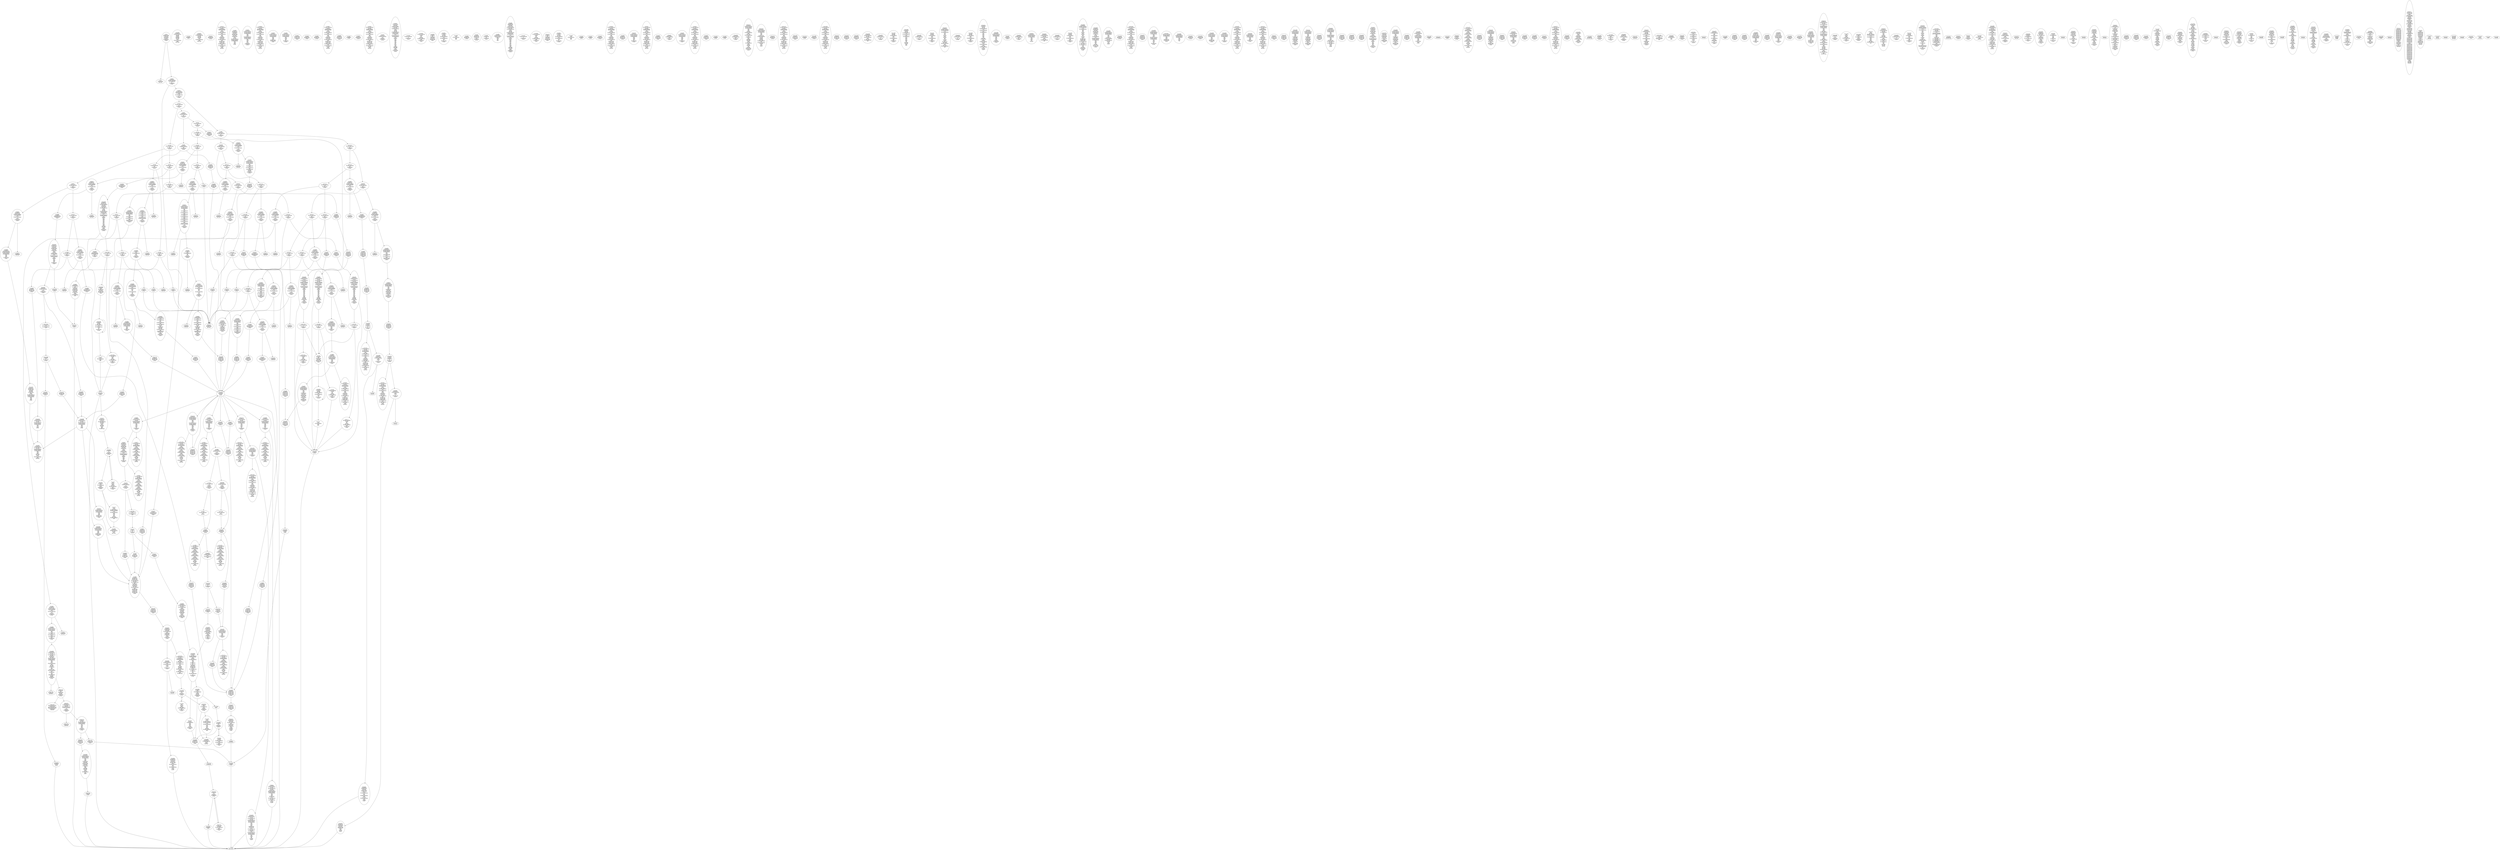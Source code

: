 /* Generated by GvGen v.1.0 (https://www.github.com/stricaud/gvgen) */

digraph G {
compound=true;
   node1 [label="[anywhere]"];
   node2 [label="# 0x0
PUSHX Data
PUSHX Data
MSTORE
CALLVALUE
ISZERO
PUSHX Data
JUMPI
"];
   node3 [label="# 0xc
PUSHX Data
REVERT
"];
   node4 [label="# 0x10
JUMPDEST
PUSHX LogicData
CALLDATASIZE
LT
PUSHX Data
JUMPI
"];
   node5 [label="# 0x1a
PUSHX Data
CALLDATALOAD
PUSHX BitData
SHR
PUSHX LogicData
GT
PUSHX Data
JUMPI
"];
   node6 [label="# 0x2b
PUSHX LogicData
GT
PUSHX Data
JUMPI
"];
   node7 [label="# 0x36
PUSHX LogicData
GT
PUSHX Data
JUMPI
"];
   node8 [label="# 0x41
PUSHX LogicData
EQ
PUSHX Data
JUMPI
"];
   node9 [label="# 0x4c
PUSHX LogicData
EQ
PUSHX Data
JUMPI
"];
   node10 [label="# 0x57
PUSHX LogicData
EQ
PUSHX Data
JUMPI
"];
   node11 [label="# 0x62
PUSHX LogicData
EQ
PUSHX Data
JUMPI
"];
   node12 [label="# 0x6d
PUSHX Data
JUMP
"];
   node13 [label="# 0x71
JUMPDEST
PUSHX LogicData
EQ
PUSHX Data
JUMPI
"];
   node14 [label="# 0x7d
PUSHX LogicData
EQ
PUSHX Data
JUMPI
"];
   node15 [label="# 0x88
PUSHX LogicData
EQ
PUSHX Data
JUMPI
"];
   node16 [label="# 0x93
PUSHX Data
JUMP
"];
   node17 [label="# 0x97
JUMPDEST
PUSHX LogicData
GT
PUSHX Data
JUMPI
"];
   node18 [label="# 0xa3
PUSHX LogicData
EQ
PUSHX Data
JUMPI
"];
   node19 [label="# 0xae
PUSHX LogicData
EQ
PUSHX Data
JUMPI
"];
   node20 [label="# 0xb9
PUSHX LogicData
EQ
PUSHX Data
JUMPI
"];
   node21 [label="# 0xc4
PUSHX LogicData
EQ
PUSHX Data
JUMPI
"];
   node22 [label="# 0xcf
PUSHX Data
JUMP
"];
   node23 [label="# 0xd3
JUMPDEST
PUSHX LogicData
EQ
PUSHX Data
JUMPI
"];
   node24 [label="# 0xdf
PUSHX LogicData
EQ
PUSHX Data
JUMPI
"];
   node25 [label="# 0xea
PUSHX LogicData
EQ
PUSHX Data
JUMPI
"];
   node26 [label="# 0xf5
PUSHX Data
JUMP
"];
   node27 [label="# 0xf9
JUMPDEST
PUSHX LogicData
GT
PUSHX Data
JUMPI
"];
   node28 [label="# 0x105
PUSHX LogicData
GT
PUSHX Data
JUMPI
"];
   node29 [label="# 0x110
PUSHX LogicData
EQ
PUSHX Data
JUMPI
"];
   node30 [label="# 0x11b
PUSHX LogicData
EQ
PUSHX Data
JUMPI
"];
   node31 [label="# 0x126
PUSHX LogicData
EQ
PUSHX Data
JUMPI
"];
   node32 [label="# 0x131
PUSHX LogicData
EQ
PUSHX Data
JUMPI
"];
   node33 [label="# 0x13c
PUSHX Data
JUMP
"];
   node34 [label="# 0x140
JUMPDEST
PUSHX LogicData
EQ
PUSHX Data
JUMPI
"];
   node35 [label="# 0x14c
PUSHX LogicData
EQ
PUSHX Data
JUMPI
"];
   node36 [label="# 0x157
PUSHX LogicData
EQ
PUSHX Data
JUMPI
"];
   node37 [label="# 0x162
PUSHX Data
JUMP
"];
   node38 [label="# 0x166
JUMPDEST
PUSHX LogicData
GT
PUSHX Data
JUMPI
"];
   node39 [label="# 0x172
PUSHX LogicData
EQ
PUSHX Data
JUMPI
"];
   node40 [label="# 0x17d
PUSHX LogicData
EQ
PUSHX Data
JUMPI
"];
   node41 [label="# 0x188
PUSHX LogicData
EQ
PUSHX Data
JUMPI
"];
   node42 [label="# 0x193
PUSHX LogicData
EQ
PUSHX Data
JUMPI
"];
   node43 [label="# 0x19e
PUSHX Data
JUMP
"];
   node44 [label="# 0x1a2
JUMPDEST
PUSHX LogicData
EQ
PUSHX Data
JUMPI
"];
   node45 [label="# 0x1ae
PUSHX LogicData
EQ
PUSHX Data
JUMPI
"];
   node46 [label="# 0x1b9
PUSHX LogicData
EQ
PUSHX Data
JUMPI
"];
   node47 [label="# 0x1c4
JUMPDEST
PUSHX Data
REVERT
"];
   node48 [label="# 0x1c9
JUMPDEST
PUSHX Data
PUSHX ArithData
CALLDATASIZE
SUB
PUSHX LogicData
LT
ISZERO
PUSHX Data
JUMPI
"];
   node49 [label="# 0x1db
PUSHX Data
REVERT
"];
   node50 [label="# 0x1df
JUMPDEST
CALLDATALOAD
PUSHX BitData
AND
PUSHX Data
JUMP
"];
   node51 [label="# 0x208
JUMPDEST
PUSHX MemData
MLOAD
ISZERO
ISZERO
MSTORE
MLOAD
SUB
PUSHX ArithData
ADD
RETURN
"];
   node52 [label="# 0x21c
JUMPDEST
PUSHX Data
PUSHX Data
JUMP
"];
   node53 [label="# 0x224
JUMPDEST
PUSHX Data
MLOAD
PUSHX ArithData
MSTORE
MLOAD
ADD
MSTORE
MLOAD
ADD
ADD
PUSHX Data
"];
   node54 [label="# 0x246
JUMPDEST
LT
ISZERO
PUSHX Data
JUMPI
"];
   node55 [label="# 0x24f
ADD
MLOAD
ADD
MSTORE
PUSHX ArithData
ADD
PUSHX Data
JUMP
"];
   node56 [label="# 0x25e
JUMPDEST
ADD
PUSHX BitData
AND
ISZERO
PUSHX Data
JUMPI
"];
   node57 [label="# 0x272
SUB
MLOAD
PUSHX ArithData
PUSHX ArithData
SUB
PUSHX ArithData
EXP
SUB
NOT
AND
MSTORE
PUSHX ArithData
ADD
"];
   node58 [label="# 0x28b
JUMPDEST
PUSHX MemData
MLOAD
SUB
RETURN
"];
   node59 [label="# 0x299
JUMPDEST
PUSHX Data
PUSHX ArithData
CALLDATASIZE
SUB
PUSHX LogicData
LT
ISZERO
PUSHX Data
JUMPI
"];
   node60 [label="# 0x2ab
PUSHX Data
REVERT
"];
   node61 [label="# 0x2af
JUMPDEST
CALLDATALOAD
PUSHX Data
JUMP
"];
   node62 [label="# 0x2b6
JUMPDEST
PUSHX MemData
MLOAD
PUSHX ArithData
PUSHX BitData
PUSHX BitData
SHL
SUB
AND
MSTORE
MLOAD
SUB
PUSHX ArithData
ADD
RETURN
"];
   node63 [label="# 0x2d2
JUMPDEST
PUSHX Data
PUSHX ArithData
CALLDATASIZE
SUB
PUSHX LogicData
LT
ISZERO
PUSHX Data
JUMPI
"];
   node64 [label="# 0x2e4
PUSHX Data
REVERT
"];
   node65 [label="# 0x2e8
JUMPDEST
PUSHX ArithData
PUSHX BitData
PUSHX BitData
SHL
SUB
CALLDATALOAD
AND
PUSHX ArithData
ADD
CALLDATALOAD
PUSHX Data
JUMP
"];
   node66 [label="# 0x2fe
JUMPDEST
STOP
"];
   node67 [label="# 0x300
JUMPDEST
PUSHX Data
PUSHX ArithData
CALLDATASIZE
SUB
PUSHX LogicData
LT
ISZERO
PUSHX Data
JUMPI
"];
   node68 [label="# 0x312
PUSHX Data
REVERT
"];
   node69 [label="# 0x316
JUMPDEST
CALLDATALOAD
PUSHX Data
JUMP
"];
   node70 [label="# 0x31d
JUMPDEST
PUSHX Data
PUSHX Data
JUMP
"];
   node71 [label="# 0x325
JUMPDEST
PUSHX MemData
MLOAD
MSTORE
MLOAD
SUB
PUSHX ArithData
ADD
RETURN
"];
   node72 [label="# 0x337
JUMPDEST
PUSHX Data
PUSHX ArithData
CALLDATASIZE
SUB
PUSHX LogicData
LT
ISZERO
PUSHX Data
JUMPI
"];
   node73 [label="# 0x349
PUSHX Data
REVERT
"];
   node74 [label="# 0x34d
JUMPDEST
PUSHX ArithData
PUSHX BitData
PUSHX BitData
SHL
SUB
CALLDATALOAD
AND
PUSHX ArithData
ADD
CALLDATALOAD
AND
PUSHX ArithData
ADD
CALLDATALOAD
PUSHX Data
JUMP
"];
   node75 [label="# 0x36d
JUMPDEST
PUSHX Data
PUSHX ArithData
CALLDATASIZE
SUB
PUSHX LogicData
LT
ISZERO
PUSHX Data
JUMPI
"];
   node76 [label="# 0x37f
PUSHX Data
REVERT
"];
   node77 [label="# 0x383
JUMPDEST
PUSHX ArithData
PUSHX BitData
PUSHX BitData
SHL
SUB
CALLDATALOAD
AND
PUSHX ArithData
ADD
CALLDATALOAD
PUSHX Data
JUMP
"];
   node78 [label="# 0x399
JUMPDEST
PUSHX Data
PUSHX ArithData
CALLDATASIZE
SUB
PUSHX LogicData
LT
ISZERO
PUSHX Data
JUMPI
"];
   node79 [label="# 0x3ab
PUSHX Data
REVERT
"];
   node80 [label="# 0x3af
JUMPDEST
PUSHX ArithData
PUSHX BitData
PUSHX BitData
SHL
SUB
CALLDATALOAD
AND
PUSHX ArithData
ADD
CALLDATALOAD
AND
PUSHX ArithData
ADD
CALLDATALOAD
PUSHX Data
JUMP
"];
   node81 [label="# 0x3cf
JUMPDEST
PUSHX Data
PUSHX ArithData
CALLDATASIZE
SUB
PUSHX LogicData
LT
ISZERO
PUSHX Data
JUMPI
"];
   node82 [label="# 0x3e1
PUSHX Data
REVERT
"];
   node83 [label="# 0x3e5
JUMPDEST
CALLDATALOAD
PUSHX Data
JUMP
"];
   node84 [label="# 0x3ec
JUMPDEST
PUSHX Data
PUSHX ArithData
CALLDATASIZE
SUB
PUSHX LogicData
LT
ISZERO
PUSHX Data
JUMPI
"];
   node85 [label="# 0x3fe
PUSHX Data
REVERT
"];
   node86 [label="# 0x402
JUMPDEST
CALLDATALOAD
PUSHX Data
JUMP
"];
   node87 [label="# 0x409
JUMPDEST
PUSHX Data
PUSHX ArithData
CALLDATASIZE
SUB
PUSHX LogicData
LT
ISZERO
PUSHX Data
JUMPI
"];
   node88 [label="# 0x41b
PUSHX Data
REVERT
"];
   node89 [label="# 0x41f
JUMPDEST
CALLDATALOAD
PUSHX Data
JUMP
"];
   node90 [label="# 0x426
JUMPDEST
PUSHX Data
PUSHX Data
JUMP
"];
   node91 [label="# 0x42e
JUMPDEST
PUSHX Data
PUSHX ArithData
CALLDATASIZE
SUB
PUSHX LogicData
LT
ISZERO
PUSHX Data
JUMPI
"];
   node92 [label="# 0x440
PUSHX Data
REVERT
"];
   node93 [label="# 0x444
JUMPDEST
CALLDATALOAD
PUSHX ArithData
PUSHX BitData
PUSHX BitData
SHL
SUB
AND
PUSHX Data
JUMP
"];
   node94 [label="# 0x454
JUMPDEST
PUSHX Data
PUSHX Data
JUMP
"];
   node95 [label="# 0x45c
JUMPDEST
PUSHX Data
PUSHX ArithData
CALLDATASIZE
SUB
PUSHX LogicData
LT
ISZERO
PUSHX Data
JUMPI
"];
   node96 [label="# 0x46e
PUSHX Data
REVERT
"];
   node97 [label="# 0x472
JUMPDEST
CALLDATALOAD
ADD
PUSHX ArithData
ADD
PUSHX ArithData
ADD
CALLDATALOAD
PUSHX LogicData
GT
ISZERO
PUSHX Data
JUMPI
"];
   node98 [label="# 0x490
PUSHX Data
REVERT
"];
   node99 [label="# 0x494
JUMPDEST
ADD
PUSHX ArithData
ADD
GT
ISZERO
PUSHX Data
JUMPI
"];
   node100 [label="# 0x4a2
PUSHX Data
REVERT
"];
   node101 [label="# 0x4a6
JUMPDEST
CALLDATALOAD
PUSHX ArithData
ADD
PUSHX ArithData
MUL
ADD
GT
PUSHX LogicData
GT
OR
ISZERO
PUSHX Data
JUMPI
"];
   node102 [label="# 0x4c4
PUSHX Data
REVERT
"];
   node103 [label="# 0x4c8
JUMPDEST
PUSHX ArithData
ADD
PUSHX ArithData
DIV
MUL
PUSHX ArithData
ADD
PUSHX MemData
MLOAD
ADD
PUSHX Data
MSTORE
MSTORE
PUSHX ArithData
ADD
CALLDATACOPY
PUSHX Data
ADD
MSTORE
PUSHX Data
JUMP
"];
   node104 [label="# 0x509
JUMPDEST
PUSHX Data
PUSHX Data
JUMP
"];
   node105 [label="# 0x511
JUMPDEST
PUSHX Data
PUSHX Data
JUMP
"];
   node106 [label="# 0x519
JUMPDEST
PUSHX Data
PUSHX ArithData
CALLDATASIZE
SUB
PUSHX LogicData
LT
ISZERO
PUSHX Data
JUMPI
"];
   node107 [label="# 0x52b
PUSHX Data
REVERT
"];
   node108 [label="# 0x52f
JUMPDEST
PUSHX ArithData
PUSHX BitData
PUSHX BitData
SHL
SUB
CALLDATALOAD
AND
PUSHX ArithData
ADD
CALLDATALOAD
ISZERO
ISZERO
PUSHX Data
JUMP
"];
   node109 [label="# 0x547
JUMPDEST
PUSHX Data
PUSHX ArithData
CALLDATASIZE
SUB
PUSHX LogicData
LT
ISZERO
PUSHX Data
JUMPI
"];
   node110 [label="# 0x559
PUSHX Data
REVERT
"];
   node111 [label="# 0x55d
JUMPDEST
CALLDATALOAD
PUSHX Data
JUMP
"];
   node112 [label="# 0x564
JUMPDEST
PUSHX Data
PUSHX ArithData
CALLDATASIZE
SUB
PUSHX LogicData
LT
ISZERO
PUSHX Data
JUMPI
"];
   node113 [label="# 0x576
PUSHX Data
REVERT
"];
   node114 [label="# 0x57a
JUMPDEST
PUSHX ArithData
PUSHX BitData
PUSHX BitData
SHL
SUB
CALLDATALOAD
AND
PUSHX ArithData
ADD
CALLDATALOAD
AND
PUSHX ArithData
ADD
CALLDATALOAD
ADD
PUSHX ArithData
ADD
PUSHX ArithData
ADD
CALLDATALOAD
PUSHX LogicData
GT
ISZERO
PUSHX Data
JUMPI
"];
   node115 [label="# 0x5b1
PUSHX Data
REVERT
"];
   node116 [label="# 0x5b5
JUMPDEST
ADD
PUSHX ArithData
ADD
GT
ISZERO
PUSHX Data
JUMPI
"];
   node117 [label="# 0x5c3
PUSHX Data
REVERT
"];
   node118 [label="# 0x5c7
JUMPDEST
CALLDATALOAD
PUSHX ArithData
ADD
PUSHX ArithData
MUL
ADD
GT
PUSHX LogicData
GT
OR
ISZERO
PUSHX Data
JUMPI
"];
   node119 [label="# 0x5e5
PUSHX Data
REVERT
"];
   node120 [label="# 0x5e9
JUMPDEST
PUSHX ArithData
ADD
PUSHX ArithData
DIV
MUL
PUSHX ArithData
ADD
PUSHX MemData
MLOAD
ADD
PUSHX Data
MSTORE
MSTORE
PUSHX ArithData
ADD
CALLDATACOPY
PUSHX Data
ADD
MSTORE
PUSHX Data
JUMP
"];
   node121 [label="# 0x62a
JUMPDEST
PUSHX Data
PUSHX ArithData
CALLDATASIZE
SUB
PUSHX LogicData
LT
ISZERO
PUSHX Data
JUMPI
"];
   node122 [label="# 0x63c
PUSHX Data
REVERT
"];
   node123 [label="# 0x640
JUMPDEST
CALLDATALOAD
PUSHX ArithData
PUSHX BitData
PUSHX BitData
SHL
SUB
AND
PUSHX Data
JUMP
"];
   node124 [label="# 0x650
JUMPDEST
PUSHX Data
PUSHX ArithData
CALLDATASIZE
SUB
PUSHX LogicData
LT
ISZERO
PUSHX Data
JUMPI
"];
   node125 [label="# 0x662
PUSHX Data
REVERT
"];
   node126 [label="# 0x666
JUMPDEST
CALLDATALOAD
PUSHX Data
JUMP
"];
   node127 [label="# 0x66d
JUMPDEST
PUSHX Data
PUSHX Data
JUMP
"];
   node128 [label="# 0x675
JUMPDEST
PUSHX Data
PUSHX ArithData
CALLDATASIZE
SUB
PUSHX LogicData
LT
ISZERO
PUSHX Data
JUMPI
"];
   node129 [label="# 0x687
PUSHX Data
REVERT
"];
   node130 [label="# 0x68b
JUMPDEST
CALLDATALOAD
PUSHX Data
JUMP
"];
   node131 [label="# 0x692
JUMPDEST
PUSHX Data
PUSHX Data
JUMP
"];
   node132 [label="# 0x69a
JUMPDEST
PUSHX Data
PUSHX ArithData
CALLDATASIZE
SUB
PUSHX LogicData
LT
ISZERO
PUSHX Data
JUMPI
"];
   node133 [label="# 0x6ac
PUSHX Data
REVERT
"];
   node134 [label="# 0x6b0
JUMPDEST
PUSHX ArithData
PUSHX BitData
PUSHX BitData
SHL
SUB
CALLDATALOAD
AND
PUSHX ArithData
ADD
CALLDATALOAD
AND
PUSHX Data
JUMP
"];
   node135 [label="# 0x6c8
JUMPDEST
PUSHX Data
PUSHX ArithData
CALLDATASIZE
SUB
PUSHX LogicData
LT
ISZERO
PUSHX Data
JUMPI
"];
   node136 [label="# 0x6da
PUSHX Data
REVERT
"];
   node137 [label="# 0x6de
JUMPDEST
CALLDATALOAD
PUSHX ArithData
PUSHX BitData
PUSHX BitData
SHL
SUB
AND
PUSHX Data
JUMP
"];
   node138 [label="# 0x6ee
JUMPDEST
PUSHX BitData
AND
PUSHX Data
MSTORE
PUSHX Data
PUSHX Data
MSTORE
PUSHX Data
SHA3
SLOAD
PUSHX BitData
AND
"];
   node139 [label="# 0x724
JUMPDEST
JUMP
"];
   node140 [label="# 0x729
JUMPDEST
PUSHX StorData
SLOAD
PUSHX MemData
MLOAD
PUSHX ArithData
PUSHX ArithData
PUSHX Data
PUSHX BitData
NOT
PUSHX ArithData
PUSHX BitData
AND
ISZERO
MUL
ADD
AND
DIV
ADD
DIV
MUL
ADD
ADD
MSTORE
MSTORE
PUSHX Data
ADD
ISZERO
PUSHX Data
JUMPI
"];
   node141 [label="# 0x76f
PUSHX LogicData
LT
PUSHX Data
JUMPI
"];
   node142 [label="# 0x777
PUSHX ArithData
SLOAD
DIV
MUL
MSTORE
PUSHX ArithData
ADD
PUSHX Data
JUMP
"];
   node143 [label="# 0x78a
JUMPDEST
ADD
PUSHX Data
MSTORE
PUSHX Data
PUSHX Data
SHA3
"];
   node144 [label="# 0x798
JUMPDEST
SLOAD
MSTORE
PUSHX ArithData
ADD
PUSHX ArithData
ADD
GT
PUSHX Data
JUMPI
"];
   node145 [label="# 0x7ac
SUB
PUSHX BitData
AND
ADD
"];
   node146 [label="# 0x7b5
JUMPDEST
JUMP
"];
   node147 [label="# 0x7bf
JUMPDEST
PUSHX Data
PUSHX Data
PUSHX Data
JUMP
"];
   node148 [label="# 0x7ca
JUMPDEST
PUSHX Data
JUMPI
"];
   node149 [label="# 0x7cf
PUSHX MemData
MLOAD
PUSHX BitData
PUSHX BitData
SHL
MSTORE
PUSHX ArithData
ADD
PUSHX ArithData
ADD
SUB
MSTORE
PUSHX Data
MSTORE
PUSHX ArithData
ADD
PUSHX Data
PUSHX Data
CODECOPY
PUSHX ArithData
ADD
PUSHX MemData
MLOAD
SUB
REVERT
"];
   node150 [label="# 0x805
JUMPDEST
PUSHX Data
MSTORE
PUSHX Data
PUSHX Data
MSTORE
PUSHX Data
SHA3
SLOAD
PUSHX ArithData
PUSHX BitData
PUSHX BitData
SHL
SUB
AND
JUMP
"];
   node151 [label="# 0x821
JUMPDEST
PUSHX Data
PUSHX Data
PUSHX Data
JUMP
"];
   node152 [label="# 0x82c
JUMPDEST
PUSHX ArithData
PUSHX BitData
PUSHX BitData
SHL
SUB
AND
PUSHX ArithData
PUSHX BitData
PUSHX BitData
SHL
SUB
AND
EQ
ISZERO
PUSHX Data
JUMPI
"];
   node153 [label="# 0x849
PUSHX MemData
MLOAD
PUSHX BitData
PUSHX BitData
SHL
MSTORE
PUSHX ArithData
ADD
PUSHX ArithData
ADD
SUB
MSTORE
PUSHX Data
MSTORE
PUSHX ArithData
ADD
PUSHX Data
PUSHX Data
CODECOPY
PUSHX ArithData
ADD
PUSHX MemData
MLOAD
SUB
REVERT
"];
   node154 [label="# 0x87f
JUMPDEST
PUSHX ArithData
PUSHX BitData
PUSHX BitData
SHL
SUB
AND
PUSHX Data
PUSHX Data
JUMP
"];
   node155 [label="# 0x891
JUMPDEST
PUSHX ArithData
PUSHX BitData
PUSHX BitData
SHL
SUB
AND
EQ
PUSHX Data
JUMPI
"];
   node156 [label="# 0x8a1
PUSHX Data
PUSHX Data
PUSHX Data
JUMP
"];
   node157 [label="# 0x8ad
JUMPDEST
PUSHX Data
JUMP
"];
   node158 [label="# 0x8b2
JUMPDEST
PUSHX Data
JUMPI
"];
   node159 [label="# 0x8b7
PUSHX MemData
MLOAD
PUSHX BitData
PUSHX BitData
SHL
MSTORE
PUSHX ArithData
ADD
PUSHX ArithData
ADD
SUB
MSTORE
PUSHX Data
MSTORE
PUSHX ArithData
ADD
PUSHX Data
PUSHX Data
CODECOPY
PUSHX ArithData
ADD
PUSHX MemData
MLOAD
SUB
REVERT
"];
   node160 [label="# 0x8ed
JUMPDEST
PUSHX Data
PUSHX Data
JUMP
"];
   node161 [label="# 0x8f7
JUMPDEST
JUMP
"];
   node162 [label="# 0x8fc
JUMPDEST
PUSHX Data
PUSHX Data
PUSHX Data
JUMP
"];
   node163 [label="# 0x907
JUMPDEST
PUSHX Data
JUMPI
"];
   node164 [label="# 0x90c
PUSHX MemData
MLOAD
PUSHX BitData
PUSHX BitData
SHL
MSTORE
PUSHX ArithData
ADD
PUSHX ArithData
ADD
SUB
MSTORE
PUSHX Data
MSTORE
PUSHX ArithData
ADD
PUSHX Data
PUSHX Data
CODECOPY
PUSHX ArithData
ADD
PUSHX MemData
MLOAD
SUB
REVERT
"];
   node165 [label="# 0x942
JUMPDEST
PUSHX LogicData
GT
ISZERO
PUSHX Data
JUMPI
"];
   node166 [label="# 0x94c
PUSHX Data
MSTORE
PUSHX Data
PUSHX ArithData
MSTORE
PUSHX MemData
SHA3
SLOAD
MLOAD
PUSHX ArithData
PUSHX Data
PUSHX BitData
NOT
PUSHX ArithData
PUSHX BitData
AND
ISZERO
MUL
ADD
AND
DIV
ADD
DIV
MUL
ADD
ADD
MSTORE
MSTORE
ADD
ISZERO
PUSHX Data
JUMPI
"];
   node167 [label="# 0x998
PUSHX LogicData
LT
PUSHX Data
JUMPI
"];
   node168 [label="# 0x9a0
PUSHX ArithData
SLOAD
DIV
MUL
MSTORE
PUSHX ArithData
ADD
PUSHX Data
JUMP
"];
   node169 [label="# 0x9b3
JUMPDEST
ADD
PUSHX Data
MSTORE
PUSHX Data
PUSHX Data
SHA3
"];
   node170 [label="# 0x9c1
JUMPDEST
SLOAD
MSTORE
PUSHX ArithData
ADD
PUSHX ArithData
ADD
GT
PUSHX Data
JUMPI
"];
   node171 [label="# 0x9d5
SUB
PUSHX BitData
AND
ADD
"];
   node172 [label="# 0x9de
JUMPDEST
PUSHX Data
JUMP
"];
   node173 [label="# 0x9ea
JUMPDEST
PUSHX Data
PUSHX Data
MOD
PUSHX Data
JUMPI
"];
   node174 [label="# 0x9f5
PUSHX Data
DIV
PUSHX Data
JUMP
"];
   node175 [label="# 0x9fe
JUMPDEST
PUSHX ArithData
PUSHX Data
MOD
SUB
DIV
ADD
"];
   node176 [label="# 0xa0b
JUMPDEST
PUSHX Data
MSTORE
PUSHX Data
PUSHX ArithData
MSTORE
PUSHX MemData
SHA3
SLOAD
MLOAD
PUSHX ArithData
PUSHX Data
PUSHX BitData
NOT
PUSHX ArithData
PUSHX BitData
AND
ISZERO
MUL
ADD
AND
DIV
ADD
DIV
MUL
ADD
ADD
MSTORE
MSTORE
ADD
ISZERO
PUSHX Data
JUMPI
"];
   node177 [label="# 0xa58
PUSHX LogicData
LT
PUSHX Data
JUMPI
"];
   node178 [label="# 0xa60
PUSHX ArithData
SLOAD
DIV
MUL
MSTORE
PUSHX ArithData
ADD
PUSHX Data
JUMP
"];
   node179 [label="# 0xa73
JUMPDEST
ADD
PUSHX Data
MSTORE
PUSHX Data
PUSHX Data
SHA3
"];
   node180 [label="# 0xa81
JUMPDEST
SLOAD
MSTORE
PUSHX ArithData
ADD
PUSHX ArithData
ADD
GT
PUSHX Data
JUMPI
"];
   node181 [label="# 0xa95
SUB
PUSHX BitData
AND
ADD
"];
   node182 [label="# 0xa9e
JUMPDEST
JUMP
"];
   node183 [label="# 0xaab
JUMPDEST
PUSHX Data
PUSHX Data
PUSHX Data
PUSHX Data
JUMP
"];
   node184 [label="# 0xab7
JUMPDEST
JUMP
"];
   node185 [label="# 0xabc
JUMPDEST
PUSHX Data
PUSHX Data
PUSHX Data
JUMP
"];
   node186 [label="# 0xac7
JUMPDEST
PUSHX Data
JUMP
"];
   node187 [label="# 0xacd
JUMPDEST
PUSHX Data
JUMPI
"];
   node188 [label="# 0xad2
PUSHX MemData
MLOAD
PUSHX BitData
PUSHX BitData
SHL
MSTORE
PUSHX ArithData
ADD
PUSHX ArithData
ADD
SUB
MSTORE
PUSHX Data
MSTORE
PUSHX ArithData
ADD
PUSHX Data
PUSHX Data
CODECOPY
PUSHX ArithData
ADD
PUSHX MemData
MLOAD
SUB
REVERT
"];
   node189 [label="# 0xb08
JUMPDEST
PUSHX Data
PUSHX Data
JUMP
"];
   node190 [label="# 0xb13
JUMPDEST
PUSHX ArithData
PUSHX BitData
PUSHX BitData
SHL
SUB
AND
PUSHX Data
MSTORE
PUSHX Data
PUSHX Data
MSTORE
PUSHX Data
SHA3
PUSHX Data
PUSHX Data
JUMP
"];
   node191 [label="# 0xb35
JUMPDEST
"];
   node192 [label="# 0xb38
JUMPDEST
JUMP
"];
   node193 [label="# 0xb3e
JUMPDEST
PUSHX Data
PUSHX MemData
MLOAD
PUSHX ArithData
ADD
PUSHX Data
MSTORE
PUSHX Data
MSTORE
PUSHX Data
JUMP
"];
   node194 [label="# 0xb59
JUMPDEST
PUSHX Data
PUSHX Data
JUMP
"];
   node195 [label="# 0xb61
JUMPDEST
PUSHX StorData
SLOAD
PUSHX ArithData
PUSHX BitData
PUSHX BitData
SHL
SUB
AND
AND
EQ
PUSHX Data
JUMPI
"];
   node196 [label="# 0xb77
PUSHX MemData
MLOAD
PUSHX BitData
PUSHX BitData
SHL
MSTORE
PUSHX Data
PUSHX ArithData
ADD
MSTORE
PUSHX ArithData
ADD
MSTORE
PUSHX Data
PUSHX ArithData
ADD
MSTORE
MLOAD
SUB
PUSHX ArithData
ADD
REVERT
"];
   node197 [label="# 0xbc3
JUMPDEST
PUSHX Data
MSTORE
PUSHX Data
PUSHX Data
MSTORE
PUSHX Data
SHA3
SLOAD
PUSHX Data
PUSHX BitData
NOT
PUSHX ArithData
PUSHX BitData
AND
ISZERO
MUL
ADD
AND
DIV
PUSHX Data
JUMPI
"];
   node198 [label="# 0xbea
PUSHX MemData
MLOAD
PUSHX BitData
PUSHX BitData
SHL
MSTORE
PUSHX Data
PUSHX ArithData
ADD
MSTORE
PUSHX Data
PUSHX ArithData
ADD
MSTORE
PUSHX Data
PUSHX ArithData
ADD
MSTORE
MLOAD
SUB
PUSHX ArithData
ADD
REVERT
"];
   node199 [label="# 0xc36
JUMPDEST
PUSHX LogicData
LT
ISZERO
PUSHX Data
JUMPI
"];
   node200 [label="# 0xc40
PUSHX ArithData
MUL
PUSHX ArithData
ADD
"];
   node201 [label="# 0xc67
JUMPDEST
GT
PUSHX Data
JUMPI
"];
   node202 [label="# 0xc6f
CALLER
PUSHX Data
PUSHX Data
JUMP
"];
   node203 [label="# 0xc78
JUMPDEST
PUSHX ArithData
PUSHX BitData
PUSHX BitData
SHL
SUB
AND
EQ
PUSHX Data
JUMPI
"];
   node204 [label="# 0xc87
PUSHX MemData
MLOAD
PUSHX BitData
PUSHX BitData
SHL
MSTORE
PUSHX ArithData
ADD
PUSHX ArithData
ADD
SUB
MSTORE
PUSHX Data
MSTORE
PUSHX ArithData
ADD
PUSHX Data
PUSHX Data
CODECOPY
PUSHX ArithData
ADD
PUSHX MemData
MLOAD
SUB
REVERT
"];
   node205 [label="# 0xcbd
JUMPDEST
PUSHX Data
PUSHX Data
JUMP
"];
   node206 [label="# 0xcc6
JUMPDEST
PUSHX ArithData
ADD
PUSHX Data
JUMP
"];
   node207 [label="# 0xcce
JUMPDEST
PUSHX Data
JUMP
"];
   node208 [label="# 0xcd5
JUMPDEST
CALLER
PUSHX Data
PUSHX Data
JUMP
"];
   node209 [label="# 0xcdf
JUMPDEST
PUSHX ArithData
PUSHX BitData
PUSHX BitData
SHL
SUB
AND
EQ
PUSHX Data
JUMPI
"];
   node210 [label="# 0xcee
PUSHX MemData
MLOAD
PUSHX BitData
PUSHX BitData
SHL
MSTORE
PUSHX ArithData
ADD
PUSHX ArithData
ADD
SUB
MSTORE
PUSHX Data
MSTORE
PUSHX ArithData
ADD
PUSHX Data
PUSHX Data
CODECOPY
PUSHX ArithData
ADD
PUSHX MemData
MLOAD
SUB
REVERT
"];
   node211 [label="# 0xd24
JUMPDEST
PUSHX Data
PUSHX Data
JUMP
"];
   node212 [label="# 0xd2d
JUMPDEST
PUSHX MemData
MLOAD
PUSHX ArithData
ADD
MSTORE
PUSHX Data
MSTORE
MSTORE
PUSHX Data
MSTORE
SHA3
MLOAD
PUSHX Data
PUSHX Data
JUMP
"];
   node213 [label="# 0xd55
JUMPDEST
JUMP
"];
   node214 [label="# 0xd59
JUMPDEST
PUSHX Data
PUSHX Data
PUSHX Data
PUSHX Data
JUMP
"];
   node215 [label="# 0xd67
JUMPDEST
JUMP
"];
   node216 [label="# 0xd6f
JUMPDEST
PUSHX Data
PUSHX Data
PUSHX MemData
MLOAD
PUSHX ArithData
ADD
PUSHX Data
MSTORE
PUSHX Data
MSTORE
PUSHX ArithData
ADD
PUSHX Data
PUSHX Data
CODECOPY
PUSHX Data
PUSHX Data
JUMP
"];
   node217 [label="# 0xd97
JUMPDEST
PUSHX StorData
SLOAD
PUSHX MemData
MLOAD
PUSHX ArithData
PUSHX ArithData
PUSHX Data
PUSHX BitData
NOT
PUSHX ArithData
PUSHX BitData
AND
ISZERO
MUL
ADD
AND
DIV
ADD
DIV
MUL
ADD
ADD
MSTORE
MSTORE
PUSHX Data
ADD
ISZERO
PUSHX Data
JUMPI
"];
   node218 [label="# 0xddd
PUSHX LogicData
LT
PUSHX Data
JUMPI
"];
   node219 [label="# 0xde5
PUSHX ArithData
SLOAD
DIV
MUL
MSTORE
PUSHX ArithData
ADD
PUSHX Data
JUMP
"];
   node220 [label="# 0xdf8
JUMPDEST
PUSHX Data
PUSHX ArithData
PUSHX BitData
PUSHX BitData
SHL
SUB
AND
PUSHX Data
JUMPI
"];
   node221 [label="# 0xe09
PUSHX MemData
MLOAD
PUSHX BitData
PUSHX BitData
SHL
MSTORE
PUSHX ArithData
ADD
PUSHX ArithData
ADD
SUB
MSTORE
PUSHX Data
MSTORE
PUSHX ArithData
ADD
PUSHX Data
PUSHX Data
CODECOPY
PUSHX ArithData
ADD
PUSHX MemData
MLOAD
SUB
REVERT
"];
   node222 [label="# 0xe3f
JUMPDEST
PUSHX ArithData
PUSHX BitData
PUSHX BitData
SHL
SUB
AND
PUSHX Data
MSTORE
PUSHX Data
PUSHX Data
MSTORE
PUSHX Data
SHA3
PUSHX Data
PUSHX Data
JUMP
"];
   node223 [label="# 0xe60
JUMPDEST
PUSHX Data
PUSHX Data
JUMP
"];
   node224 [label="# 0xe68
JUMPDEST
PUSHX StorData
SLOAD
PUSHX ArithData
PUSHX BitData
PUSHX BitData
SHL
SUB
AND
AND
EQ
PUSHX Data
JUMPI
"];
   node225 [label="# 0xe7e
PUSHX MemData
MLOAD
PUSHX BitData
PUSHX BitData
SHL
MSTORE
PUSHX Data
PUSHX ArithData
ADD
MSTORE
PUSHX ArithData
ADD
MSTORE
PUSHX Data
PUSHX ArithData
ADD
MSTORE
MLOAD
SUB
PUSHX ArithData
ADD
REVERT
"];
   node226 [label="# 0xeca
JUMPDEST
PUSHX StorData
SLOAD
PUSHX MemData
MLOAD
PUSHX Data
PUSHX ArithData
PUSHX BitData
PUSHX BitData
SHL
SUB
AND
PUSHX Data
LOGX
PUSHX StorData
SLOAD
PUSHX BitData
AND
SSTORE
JUMP
"];
   node227 [label="# 0xf2c
JUMPDEST
PUSHX Data
PUSHX Data
JUMP
"];
   node228 [label="# 0xf34
JUMPDEST
PUSHX StorData
SLOAD
PUSHX ArithData
PUSHX BitData
PUSHX BitData
SHL
SUB
AND
AND
EQ
PUSHX Data
JUMPI
"];
   node229 [label="# 0xf4a
PUSHX MemData
MLOAD
PUSHX BitData
PUSHX BitData
SHL
MSTORE
PUSHX Data
PUSHX ArithData
ADD
MSTORE
PUSHX ArithData
ADD
MSTORE
PUSHX Data
PUSHX ArithData
ADD
MSTORE
MLOAD
SUB
PUSHX ArithData
ADD
REVERT
"];
   node230 [label="# 0xf96
JUMPDEST
PUSHX LogicData
LT
ISZERO
PUSHX Data
JUMPI
"];
   node231 [label="# 0xfa0
PUSHX LogicData
LT
ISZERO
ISZERO
PUSHX Data
JUMPI
"];
   node232 [label="# 0xfab
PUSHX LogicData
GT
ISZERO
"];
   node233 [label="# 0xfb1
JUMPDEST
PUSHX Data
JUMPI
"];
   node234 [label="# 0xfb6
PUSHX MemData
MLOAD
PUSHX BitData
PUSHX BitData
SHL
MSTORE
PUSHX Data
PUSHX ArithData
ADD
MSTORE
PUSHX Data
PUSHX ArithData
ADD
MSTORE
PUSHX Data
PUSHX ArithData
ADD
MSTORE
MLOAD
SUB
PUSHX ArithData
ADD
REVERT
"];
   node235 [label="# 0x1002
JUMPDEST
PUSHX ArithData
MUL
PUSHX ArithData
ADD
"];
   node236 [label="# 0x102a
JUMPDEST
GT
PUSHX Data
JUMPI
"];
   node237 [label="# 0x1032
PUSHX Data
CALLER
PUSHX Data
JUMP
"];
   node238 [label="# 0x103b
JUMPDEST
PUSHX ArithData
ADD
PUSHX Data
JUMP
"];
   node239 [label="# 0x1043
JUMPDEST
PUSHX Data
JUMP
"];
   node240 [label="# 0x104a
JUMPDEST
PUSHX LogicData
LT
ISZERO
ISZERO
PUSHX Data
JUMPI
"];
   node241 [label="# 0x1056
PUSHX LogicData
GT
ISZERO
"];
   node242 [label="# 0x105c
JUMPDEST
PUSHX Data
JUMPI
"];
   node243 [label="# 0x1061
PUSHX MemData
MLOAD
PUSHX BitData
PUSHX BitData
SHL
MSTORE
PUSHX Data
PUSHX ArithData
ADD
MSTORE
PUSHX Data
PUSHX ArithData
ADD
MSTORE
PUSHX Data
PUSHX ArithData
ADD
MSTORE
MLOAD
SUB
PUSHX ArithData
ADD
REVERT
"];
   node244 [label="# 0x10ad
JUMPDEST
PUSHX Data
CALLER
PUSHX Data
JUMP
"];
   node245 [label="# 0x10b7
JUMPDEST
PUSHX Data
MSTORE
PUSHX Data
PUSHX ArithData
MSTORE
PUSHX Data
SHA3
MLOAD
PUSHX Data
ADD
PUSHX Data
JUMP
"];
   node246 [label="# 0x10d6
JUMPDEST
PUSHX StorData
SLOAD
PUSHX ArithData
PUSHX BitData
PUSHX BitData
SHL
SUB
AND
JUMP
"];
   node247 [label="# 0x10e5
JUMPDEST
PUSHX StorData
SLOAD
PUSHX MemData
MLOAD
PUSHX ArithData
PUSHX ArithData
PUSHX Data
PUSHX BitData
NOT
PUSHX ArithData
PUSHX BitData
AND
ISZERO
MUL
ADD
AND
DIV
ADD
DIV
MUL
ADD
ADD
MSTORE
MSTORE
PUSHX Data
ADD
ISZERO
PUSHX Data
JUMPI
"];
   node248 [label="# 0x112b
PUSHX LogicData
LT
PUSHX Data
JUMPI
"];
   node249 [label="# 0x1133
PUSHX ArithData
SLOAD
DIV
MUL
MSTORE
PUSHX ArithData
ADD
PUSHX Data
JUMP
"];
   node250 [label="# 0x1146
JUMPDEST
PUSHX Data
PUSHX Data
JUMP
"];
   node251 [label="# 0x114e
JUMPDEST
PUSHX ArithData
PUSHX BitData
PUSHX BitData
SHL
SUB
AND
PUSHX ArithData
PUSHX BitData
PUSHX BitData
SHL
SUB
AND
EQ
ISZERO
PUSHX Data
JUMPI
"];
   node252 [label="# 0x1168
PUSHX MemData
MLOAD
PUSHX BitData
PUSHX BitData
SHL
MSTORE
PUSHX Data
PUSHX ArithData
ADD
MSTORE
PUSHX Data
PUSHX ArithData
ADD
MSTORE
PUSHX Data
PUSHX ArithData
ADD
MSTORE
MLOAD
SUB
PUSHX ArithData
ADD
REVERT
"];
   node253 [label="# 0x11b4
JUMPDEST
PUSHX Data
PUSHX Data
PUSHX Data
PUSHX Data
JUMP
"];
   node254 [label="# 0x11c1
JUMPDEST
PUSHX ArithData
PUSHX BitData
PUSHX BitData
SHL
SUB
AND
MSTORE
PUSHX ArithData
ADD
MSTORE
PUSHX ArithData
ADD
PUSHX Data
SHA3
AND
MSTORE
MSTORE
SHA3
SLOAD
PUSHX BitData
AND
ISZERO
ISZERO
OR
SSTORE
PUSHX Data
PUSHX Data
JUMP
"];
   node255 [label="# 0x1223
JUMPDEST
PUSHX ArithData
PUSHX BitData
PUSHX BitData
SHL
SUB
AND
PUSHX Data
PUSHX MemData
MLOAD
ISZERO
ISZERO
MSTORE
PUSHX ArithData
ADD
PUSHX MemData
MLOAD
SUB
LOGX
JUMP
"];
   node256 [label="# 0x1269
JUMPDEST
PUSHX Data
PUSHX ArithData
MSTORE
PUSHX Data
MSTORE
PUSHX MemData
SHA3
SLOAD
MLOAD
PUSHX ArithData
PUSHX Data
PUSHX BitData
NOT
PUSHX ArithData
PUSHX BitData
AND
ISZERO
MUL
ADD
AND
DIV
ADD
DIV
MUL
ADD
ADD
MSTORE
MSTORE
ADD
ISZERO
PUSHX Data
JUMPI
"];
   node257 [label="# 0x12b6
PUSHX LogicData
LT
PUSHX Data
JUMPI
"];
   node258 [label="# 0x12be
PUSHX ArithData
SLOAD
DIV
MUL
MSTORE
PUSHX ArithData
ADD
PUSHX Data
JUMP
"];
   node259 [label="# 0x12d1
JUMPDEST
ADD
PUSHX Data
MSTORE
PUSHX Data
PUSHX Data
SHA3
"];
   node260 [label="# 0x12df
JUMPDEST
SLOAD
MSTORE
PUSHX ArithData
ADD
PUSHX ArithData
ADD
GT
PUSHX Data
JUMPI
"];
   node261 [label="# 0x12f3
SUB
PUSHX BitData
AND
ADD
"];
   node262 [label="# 0x12fc
JUMPDEST
JUMP
"];
   node263 [label="# 0x1304
JUMPDEST
PUSHX Data
PUSHX Data
PUSHX Data
JUMP
"];
   node264 [label="# 0x130f
JUMPDEST
PUSHX Data
JUMP
"];
   node265 [label="# 0x1315
JUMPDEST
PUSHX Data
JUMPI
"];
   node266 [label="# 0x131a
PUSHX MemData
MLOAD
PUSHX BitData
PUSHX BitData
SHL
MSTORE
PUSHX ArithData
ADD
PUSHX ArithData
ADD
SUB
MSTORE
PUSHX Data
MSTORE
PUSHX ArithData
ADD
PUSHX Data
PUSHX Data
CODECOPY
PUSHX ArithData
ADD
PUSHX MemData
MLOAD
SUB
REVERT
"];
   node267 [label="# 0x1350
JUMPDEST
PUSHX Data
PUSHX Data
JUMP
"];
   node268 [label="# 0x135c
JUMPDEST
JUMP
"];
   node269 [label="# 0x1362
JUMPDEST
PUSHX Data
PUSHX Data
MSTORE
MSTORE
PUSHX Data
SHA3
SLOAD
PUSHX ArithData
PUSHX BitData
PUSHX BitData
SHL
SUB
AND
JUMP
"];
   node270 [label="# 0x137d
JUMPDEST
PUSHX Data
PUSHX Data
PUSHX Data
JUMP
"];
   node271 [label="# 0x1388
JUMPDEST
PUSHX Data
JUMPI
"];
   node272 [label="# 0x138d
PUSHX MemData
MLOAD
PUSHX BitData
PUSHX BitData
SHL
MSTORE
PUSHX ArithData
ADD
PUSHX ArithData
ADD
SUB
MSTORE
PUSHX Data
MSTORE
PUSHX ArithData
ADD
PUSHX Data
PUSHX Data
CODECOPY
PUSHX ArithData
ADD
PUSHX MemData
MLOAD
SUB
REVERT
"];
   node273 [label="# 0x13c3
JUMPDEST
PUSHX Data
PUSHX Data
JUMP
"];
   node274 [label="# 0x13cb
JUMPDEST
PUSHX Data
PUSHX Data
JUMP
"];
   node275 [label="# 0x13d4
JUMPDEST
PUSHX Data
PUSHX Data
JUMP
"];
   node276 [label="# 0x13dd
JUMPDEST
PUSHX MemData
MLOAD
PUSHX ArithData
ADD
MLOAD
PUSHX ArithData
ADD
"];
   node277 [label="# 0x13f0
JUMPDEST
PUSHX LogicData
LT
PUSHX Data
JUMPI
"];
   node278 [label="# 0x13f9
MLOAD
MSTORE
PUSHX BitData
NOT
ADD
PUSHX ArithData
ADD
ADD
PUSHX Data
JUMP
"];
   node279 [label="# 0x140f
JUMPDEST
MLOAD
MLOAD
PUSHX ArithData
SUB
PUSHX ArithData
EXP
PUSHX BitData
NOT
ADD
NOT
AND
AND
OR
MSTORE
MLOAD
ADD
ADD
"];
   node280 [label="# 0x1438
JUMPDEST
PUSHX LogicData
LT
PUSHX Data
JUMPI
"];
   node281 [label="# 0x1441
MLOAD
MSTORE
PUSHX BitData
NOT
ADD
PUSHX ArithData
ADD
ADD
PUSHX Data
JUMP
"];
   node282 [label="# 0x1457
JUMPDEST
PUSHX ArithData
PUSHX ArithData
SUB
PUSHX ArithData
EXP
SUB
NOT
MLOAD
AND
MLOAD
AND
OR
MSTORE
ADD
PUSHX Data
MSTORE
PUSHX ArithData
ADD
MLOAD
PUSHX ArithData
ADD
"];
   node283 [label="# 0x14ad
JUMPDEST
PUSHX LogicData
LT
PUSHX Data
JUMPI
"];
   node284 [label="# 0x14b6
MLOAD
MSTORE
PUSHX BitData
NOT
ADD
PUSHX ArithData
ADD
ADD
PUSHX Data
JUMP
"];
   node285 [label="# 0x14cc
JUMPDEST
MLOAD
MLOAD
PUSHX ArithData
SUB
PUSHX ArithData
EXP
PUSHX BitData
NOT
ADD
NOT
AND
AND
OR
MSTORE
PUSHX Data
ADD
MSTORE
PUSHX MemData
MLOAD
SUB
PUSHX ArithData
ADD
MSTORE
PUSHX ArithData
ADD
MSTORE
JUMP
"];
   node286 [label="# 0x154d
JUMPDEST
PUSHX StorData
SLOAD
PUSHX ArithData
PUSHX BitData
PUSHX BitData
SHL
SUB
AND
JUMP
"];
   node287 [label="# 0x155c
JUMPDEST
PUSHX Data
MSTORE
PUSHX Data
PUSHX Data
MSTORE
PUSHX Data
SHA3
SLOAD
PUSHX Data
PUSHX BitData
NOT
PUSHX ArithData
PUSHX BitData
AND
ISZERO
MUL
ADD
AND
DIV
PUSHX Data
JUMPI
"];
   node288 [label="# 0x1583
PUSHX Data
JUMP
"];
   node289 [label="# 0x1587
JUMPDEST
PUSHX LogicData
LT
ISZERO
PUSHX Data
JUMPI
"];
   node290 [label="# 0x1591
PUSHX ArithData
MUL
PUSHX ArithData
ADD
"];
   node291 [label="# 0x15b8
JUMPDEST
GT
PUSHX Data
JUMPI
"];
   node292 [label="# 0x15c0
PUSHX Data
PUSHX Data
JUMP
"];
   node293 [label="# 0x15c7
JUMPDEST
PUSHX ArithData
PUSHX BitData
PUSHX BitData
SHL
SUB
AND
PUSHX Data
PUSHX Data
JUMP
"];
   node294 [label="# 0x15d9
JUMPDEST
PUSHX ArithData
PUSHX BitData
PUSHX BitData
SHL
SUB
AND
EQ
ISZERO
PUSHX Data
JUMPI
"];
   node295 [label="# 0x15ec
ISZERO
PUSHX Data
JUMP
"];
   node296 [label="# 0x15f3
JUMPDEST
PUSHX ArithData
ADD
PUSHX Data
JUMP
"];
   node297 [label="# 0x15fb
JUMPDEST
PUSHX Data
JUMP
"];
   node298 [label="# 0x1602
JUMPDEST
PUSHX Data
PUSHX Data
JUMP
"];
   node299 [label="# 0x160a
JUMPDEST
PUSHX ArithData
PUSHX BitData
PUSHX BitData
SHL
SUB
AND
PUSHX Data
PUSHX Data
JUMP
"];
   node300 [label="# 0x161c
JUMPDEST
PUSHX ArithData
PUSHX BitData
PUSHX BitData
SHL
SUB
AND
EQ
ISZERO
"];
   node301 [label="# 0x162a
JUMPDEST
ISZERO
JUMP
"];
   node302 [label="# 0x1630
JUMPDEST
PUSHX Data
PUSHX Data
PUSHX Data
JUMP
"];
   node303 [label="# 0x163a
JUMPDEST
PUSHX MemData
MLOAD
PUSHX ArithData
ADD
MLOAD
PUSHX ArithData
ADD
"];
   node304 [label="# 0x164d
JUMPDEST
PUSHX LogicData
LT
PUSHX Data
JUMPI
"];
   node305 [label="# 0x1656
MLOAD
MSTORE
PUSHX BitData
NOT
ADD
PUSHX ArithData
ADD
ADD
PUSHX Data
JUMP
"];
   node306 [label="# 0x166c
JUMPDEST
PUSHX ArithData
PUSHX ArithData
SUB
PUSHX ArithData
EXP
SUB
NOT
MLOAD
AND
MLOAD
AND
OR
MSTORE
ADD
PUSHX Data
PUSHX Data
CODECOPY
PUSHX ArithData
ADD
PUSHX MemData
MLOAD
PUSHX ArithData
SUB
SUB
MSTORE
PUSHX Data
MSTORE
JUMP
"];
   node307 [label="# 0x16b0
JUMPDEST
PUSHX StorData
SLOAD
PUSHX MemData
MLOAD
PUSHX Data
MSTORE
PUSHX ArithData
PUSHX BitData
PUSHX BitData
SHL
SUB
AND
PUSHX ArithData
ADD
MSTORE
MLOAD
PUSHX Data
AND
AND
PUSHX Data
PUSHX ArithData
ADD
PUSHX Data
SUB
ADD
EXTCODESIZE
ISZERO
ISZERO
PUSHX Data
JUMPI
"];
   node308 [label="# 0x1719
PUSHX Data
REVERT
"];
   node309 [label="# 0x171d
JUMPDEST
GAS
STATICCALL
ISZERO
ISZERO
PUSHX Data
JUMPI
"];
   node310 [label="# 0x1728
RETURNDATASIZE
PUSHX Data
RETURNDATACOPY
RETURNDATASIZE
PUSHX Data
REVERT
"];
   node311 [label="# 0x1731
JUMPDEST
PUSHX MemData
MLOAD
RETURNDATASIZE
PUSHX LogicData
LT
ISZERO
PUSHX Data
JUMPI
"];
   node312 [label="# 0x1743
PUSHX Data
REVERT
"];
   node313 [label="# 0x1747
JUMPDEST
MLOAD
PUSHX ArithData
PUSHX BitData
PUSHX BitData
SHL
SUB
AND
EQ
ISZERO
PUSHX Data
JUMPI
"];
   node314 [label="# 0x1759
PUSHX Data
PUSHX Data
JUMP
"];
   node315 [label="# 0x1762
JUMPDEST
PUSHX Data
PUSHX Data
JUMP
"];
   node316 [label="# 0x176c
JUMPDEST
JUMP
"];
   node317 [label="# 0x1774
JUMPDEST
PUSHX Data
PUSHX Data
JUMP
"];
   node318 [label="# 0x177c
JUMPDEST
PUSHX StorData
SLOAD
PUSHX ArithData
PUSHX BitData
PUSHX BitData
SHL
SUB
AND
AND
EQ
PUSHX Data
JUMPI
"];
   node319 [label="# 0x1792
PUSHX MemData
MLOAD
PUSHX BitData
PUSHX BitData
SHL
MSTORE
PUSHX Data
PUSHX ArithData
ADD
MSTORE
PUSHX ArithData
ADD
MSTORE
PUSHX Data
PUSHX ArithData
ADD
MSTORE
MLOAD
SUB
PUSHX ArithData
ADD
REVERT
"];
   node320 [label="# 0x17de
JUMPDEST
PUSHX ArithData
PUSHX BitData
PUSHX BitData
SHL
SUB
AND
PUSHX Data
JUMPI
"];
   node321 [label="# 0x17ed
PUSHX MemData
MLOAD
PUSHX BitData
PUSHX BitData
SHL
MSTORE
PUSHX ArithData
ADD
PUSHX ArithData
ADD
SUB
MSTORE
PUSHX Data
MSTORE
PUSHX ArithData
ADD
PUSHX Data
PUSHX Data
CODECOPY
PUSHX ArithData
ADD
PUSHX MemData
MLOAD
SUB
REVERT
"];
   node322 [label="# 0x1823
JUMPDEST
PUSHX StorData
SLOAD
PUSHX MemData
MLOAD
PUSHX ArithData
PUSHX BitData
PUSHX BitData
SHL
SUB
AND
AND
PUSHX Data
PUSHX Data
LOGX
PUSHX StorData
SLOAD
PUSHX BitData
AND
PUSHX ArithData
PUSHX BitData
PUSHX BitData
SHL
SUB
AND
OR
SSTORE
JUMP
"];
   node323 [label="# 0x1897
JUMPDEST
PUSHX Data
PUSHX Data
PUSHX Data
PUSHX Data
JUMP
"];
   node324 [label="# 0x18a4
JUMPDEST
CALLER
JUMP
"];
   node325 [label="# 0x18a8
JUMPDEST
PUSHX Data
MSTORE
PUSHX Data
PUSHX Data
MSTORE
PUSHX Data
SHA3
SLOAD
PUSHX BitData
AND
PUSHX ArithData
PUSHX BitData
PUSHX BitData
SHL
SUB
AND
OR
SSTORE
PUSHX Data
PUSHX Data
JUMP
"];
   node326 [label="# 0x18f5
JUMPDEST
PUSHX ArithData
PUSHX BitData
PUSHX BitData
SHL
SUB
AND
PUSHX Data
PUSHX MemData
MLOAD
PUSHX MemData
MLOAD
SUB
LOGX
JUMP
"];
   node327 [label="# 0x192e
JUMPDEST
PUSHX Data
PUSHX Data
PUSHX Data
JUMP
"];
   node328 [label="# 0x1939
JUMPDEST
PUSHX Data
PUSHX Data
PUSHX Data
JUMP
"];
   node329 [label="# 0x1944
JUMPDEST
PUSHX Data
JUMPI
"];
   node330 [label="# 0x1949
PUSHX MemData
MLOAD
PUSHX BitData
PUSHX BitData
SHL
MSTORE
PUSHX ArithData
ADD
PUSHX ArithData
ADD
SUB
MSTORE
PUSHX Data
MSTORE
PUSHX ArithData
ADD
PUSHX Data
PUSHX Data
CODECOPY
PUSHX ArithData
ADD
PUSHX MemData
MLOAD
SUB
REVERT
"];
   node331 [label="# 0x197f
JUMPDEST
PUSHX Data
PUSHX Data
PUSHX Data
JUMP
"];
   node332 [label="# 0x198a
JUMPDEST
PUSHX ArithData
PUSHX BitData
PUSHX BitData
SHL
SUB
AND
PUSHX ArithData
PUSHX BitData
PUSHX BitData
SHL
SUB
AND
EQ
PUSHX Data
JUMPI
"];
   node333 [label="# 0x19a7
PUSHX ArithData
PUSHX BitData
PUSHX BitData
SHL
SUB
AND
PUSHX Data
PUSHX Data
JUMP
"];
   node334 [label="# 0x19ba
JUMPDEST
PUSHX ArithData
PUSHX BitData
PUSHX BitData
SHL
SUB
AND
EQ
"];
   node335 [label="# 0x19c5
JUMPDEST
PUSHX Data
JUMPI
"];
   node336 [label="# 0x19cb
PUSHX Data
PUSHX Data
JUMP
"];
   node337 [label="# 0x19d5
JUMPDEST
PUSHX ArithData
PUSHX BitData
PUSHX BitData
SHL
SUB
AND
PUSHX Data
PUSHX Data
JUMP
"];
   node338 [label="# 0x19e8
JUMPDEST
PUSHX ArithData
PUSHX BitData
PUSHX BitData
SHL
SUB
AND
EQ
PUSHX Data
JUMPI
"];
   node339 [label="# 0x19f7
PUSHX MemData
MLOAD
PUSHX BitData
PUSHX BitData
SHL
MSTORE
PUSHX ArithData
ADD
PUSHX ArithData
ADD
SUB
MSTORE
PUSHX Data
MSTORE
PUSHX ArithData
ADD
PUSHX Data
PUSHX Data
CODECOPY
PUSHX ArithData
ADD
PUSHX MemData
MLOAD
SUB
REVERT
"];
   node340 [label="# 0x1a2d
JUMPDEST
PUSHX ArithData
PUSHX BitData
PUSHX BitData
SHL
SUB
AND
PUSHX Data
JUMPI
"];
   node341 [label="# 0x1a3c
PUSHX MemData
MLOAD
PUSHX BitData
PUSHX BitData
SHL
MSTORE
PUSHX ArithData
ADD
PUSHX ArithData
ADD
SUB
MSTORE
PUSHX Data
MSTORE
PUSHX ArithData
ADD
PUSHX Data
PUSHX Data
CODECOPY
PUSHX ArithData
ADD
PUSHX MemData
MLOAD
SUB
REVERT
"];
   node342 [label="# 0x1a72
JUMPDEST
PUSHX Data
PUSHX Data
JUMP
"];
   node343 [label="# 0x1a7d
JUMPDEST
PUSHX Data
PUSHX Data
PUSHX Data
JUMP
"];
   node344 [label="# 0x1a88
JUMPDEST
PUSHX ArithData
PUSHX BitData
PUSHX BitData
SHL
SUB
AND
PUSHX Data
MSTORE
PUSHX Data
PUSHX Data
MSTORE
PUSHX Data
SHA3
PUSHX Data
PUSHX Data
JUMP
"];
   node345 [label="# 0x1aaa
JUMPDEST
PUSHX ArithData
PUSHX BitData
PUSHX BitData
SHL
SUB
AND
PUSHX Data
MSTORE
PUSHX Data
PUSHX Data
MSTORE
PUSHX Data
SHA3
PUSHX Data
PUSHX Data
JUMP
"];
   node346 [label="# 0x1acd
JUMPDEST
PUSHX Data
PUSHX Data
PUSHX Data
JUMP
"];
   node347 [label="# 0x1ada
JUMPDEST
PUSHX ArithData
PUSHX BitData
PUSHX BitData
SHL
SUB
AND
PUSHX ArithData
PUSHX BitData
PUSHX BitData
SHL
SUB
AND
PUSHX Data
PUSHX MemData
MLOAD
PUSHX MemData
MLOAD
SUB
LOGX
JUMP
"];
   node348 [label="# 0x1b21
JUMPDEST
PUSHX Data
PUSHX Data
PUSHX Data
JUMP
"];
   node349 [label="# 0x1b2d
JUMPDEST
PUSHX Data
PUSHX Data
PUSHX Data
JUMP
"];
   node350 [label="# 0x1b38
JUMPDEST
PUSHX Data
PUSHX Data
PUSHX Data
JUMP
"];
   node351 [label="# 0x1b46
JUMPDEST
PUSHX Data
PUSHX Data
PUSHX Data
JUMP
"];
   node352 [label="# 0x1b51
JUMPDEST
PUSHX Data
MSTORE
PUSHX Data
PUSHX Data
MSTORE
PUSHX Data
SHA3
SLOAD
PUSHX Data
PUSHX BitData
NOT
PUSHX ArithData
PUSHX BitData
AND
ISZERO
MUL
ADD
AND
DIV
ISZERO
PUSHX Data
JUMPI
"];
   node353 [label="# 0x1b79
PUSHX Data
MSTORE
PUSHX Data
PUSHX Data
MSTORE
PUSHX Data
SHA3
PUSHX Data
PUSHX Data
JUMP
"];
   node354 [label="# 0x1b8f
JUMPDEST
PUSHX ArithData
PUSHX BitData
PUSHX BitData
SHL
SUB
AND
PUSHX Data
MSTORE
PUSHX Data
PUSHX Data
MSTORE
PUSHX Data
SHA3
PUSHX Data
PUSHX Data
JUMP
"];
   node355 [label="# 0x1bb1
JUMPDEST
PUSHX Data
PUSHX Data
PUSHX Data
JUMP
"];
   node356 [label="# 0x1bbd
JUMPDEST
PUSHX MemData
MLOAD
PUSHX Data
PUSHX ArithData
PUSHX BitData
PUSHX BitData
SHL
SUB
AND
PUSHX Data
LOGX
JUMP
"];
   node357 [label="# 0x1bfa
JUMPDEST
PUSHX Data
PUSHX Data
PUSHX Data
JUMP
"];
   node358 [label="# 0x1c09
JUMPDEST
JUMP
"];
   node359 [label="# 0x1c16
JUMPDEST
PUSHX Data
PUSHX Data
PUSHX Data
JUMP
"];
   node360 [label="# 0x1c23
JUMPDEST
"];
   node361 [label="# 0x1c26
JUMPDEST
JUMP
"];
   node362 [label="# 0x1c2d
JUMPDEST
PUSHX ArithData
PUSHX BitData
PUSHX BitData
SHL
SUB
AND
PUSHX Data
JUMPI
"];
   node363 [label="# 0x1c3c
PUSHX MemData
MLOAD
PUSHX BitData
PUSHX BitData
SHL
MSTORE
PUSHX Data
PUSHX ArithData
ADD
MSTORE
PUSHX ArithData
ADD
MSTORE
PUSHX Data
PUSHX ArithData
ADD
MSTORE
MLOAD
SUB
PUSHX ArithData
ADD
REVERT
"];
   node364 [label="# 0x1c88
JUMPDEST
PUSHX Data
PUSHX Data
JUMP
"];
   node365 [label="# 0x1c91
JUMPDEST
ISZERO
PUSHX Data
JUMPI
"];
   node366 [label="# 0x1c97
PUSHX MemData
MLOAD
PUSHX BitData
PUSHX BitData
SHL
MSTORE
PUSHX Data
PUSHX ArithData
ADD
MSTORE
PUSHX Data
PUSHX ArithData
ADD
MSTORE
PUSHX Data
PUSHX ArithData
ADD
MSTORE
MLOAD
SUB
PUSHX ArithData
ADD
REVERT
"];
   node367 [label="# 0x1ce3
JUMPDEST
PUSHX Data
PUSHX Data
PUSHX Data
JUMP
"];
   node368 [label="# 0x1cef
JUMPDEST
PUSHX ArithData
PUSHX BitData
PUSHX BitData
SHL
SUB
AND
PUSHX Data
MSTORE
PUSHX Data
PUSHX Data
MSTORE
PUSHX Data
SHA3
PUSHX Data
PUSHX Data
JUMP
"];
   node369 [label="# 0x1d11
JUMPDEST
PUSHX Data
PUSHX Data
PUSHX Data
JUMP
"];
   node370 [label="# 0x1d1e
JUMPDEST
PUSHX MemData
MLOAD
PUSHX ArithData
PUSHX BitData
PUSHX BitData
SHL
SUB
AND
PUSHX Data
PUSHX Data
LOGX
JUMP
"];
   node371 [label="# 0x1d5b
JUMPDEST
PUSHX Data
PUSHX Data
JUMP
"];
   node372 [label="# 0x1d66
JUMPDEST
PUSHX Data
PUSHX Data
JUMP
"];
   node373 [label="# 0x1d72
JUMPDEST
PUSHX Data
JUMPI
"];
   node374 [label="# 0x1d77
PUSHX MemData
MLOAD
PUSHX BitData
PUSHX BitData
SHL
MSTORE
PUSHX ArithData
ADD
PUSHX ArithData
ADD
SUB
MSTORE
PUSHX Data
MSTORE
PUSHX ArithData
ADD
PUSHX Data
PUSHX Data
CODECOPY
PUSHX ArithData
ADD
PUSHX MemData
MLOAD
SUB
REVERT
"];
   node375 [label="# 0x1dad
JUMPDEST
PUSHX Data
PUSHX Data
JUMPI
"];
   node376 [label="# 0x1db5
PUSHX Data
MLOAD
ADD
MSTORE
PUSHX Data
MSTORE
PUSHX Data
PUSHX ArithData
ADD
MSTORE
PUSHX Data
JUMP
"];
   node377 [label="# 0x1dee
JUMPDEST
PUSHX Data
"];
   node378 [label="# 0x1df2
JUMPDEST
ISZERO
PUSHX Data
JUMPI
"];
   node379 [label="# 0x1df9
PUSHX ArithData
ADD
PUSHX Data
DIV
PUSHX Data
JUMP
"];
   node380 [label="# 0x1e06
JUMPDEST
PUSHX Data
PUSHX LogicData
GT
ISZERO
PUSHX Data
JUMPI
"];
   node381 [label="# 0x1e1b
PUSHX Data
REVERT
"];
   node382 [label="# 0x1e1f
JUMPDEST
PUSHX MemData
MLOAD
MSTORE
PUSHX ArithData
ADD
PUSHX BitData
NOT
AND
PUSHX ArithData
ADD
ADD
PUSHX Data
MSTORE
ISZERO
PUSHX Data
JUMPI
"];
   node383 [label="# 0x1e3e
PUSHX ArithData
ADD
CALLDATASIZE
CALLDATACOPY
ADD
"];
   node384 [label="# 0x1e4a
JUMPDEST
PUSHX BitData
NOT
ADD
"];
   node385 [label="# 0x1e53
JUMPDEST
ISZERO
PUSHX Data
JUMPI
"];
   node386 [label="# 0x1e5a
PUSHX Data
MOD
PUSHX ArithData
ADD
PUSHX BitData
SHL
PUSHX ArithData
SUB
MLOAD
LT
PUSHX Data
JUMPI
"];
   node387 [label="# 0x1e75
INVALID
"];
   node388 [label="# 0x1e76
JUMPDEST
PUSHX ArithData
ADD
ADD
PUSHX BitData
NOT
AND
PUSHX BitData
BYTE
MSTORE8
PUSHX Data
DIV
PUSHX Data
JUMP
"];
   node389 [label="# 0x1eb0
JUMPDEST
JUMP
"];
   node390 [label="# 0x1eb9
JUMPDEST
PUSHX ArithData
PUSHX BitData
PUSHX BitData
SHL
SUB
AND
PUSHX Data
MSTORE
PUSHX Data
PUSHX Data
MSTORE
PUSHX Data
SHA3
AND
MSTORE
MSTORE
SHA3
SLOAD
PUSHX BitData
AND
JUMP
"];
   node391 [label="# 0x1ee7
JUMPDEST
PUSHX Data
PUSHX Data
PUSHX Data
JUMP
"];
   node392 [label="# 0x1ef3
JUMPDEST
SLOAD
JUMP
"];
   node393 [label="# 0x1ef7
JUMPDEST
PUSHX Data
PUSHX Data
PUSHX Data
JUMP
"];
   node394 [label="# 0x1f03
JUMPDEST
PUSHX Data
PUSHX Data
PUSHX Data
JUMP
"];
   node395 [label="# 0x1f0f
JUMPDEST
PUSHX Data
PUSHX Data
PUSHX ArithData
PUSHX BitData
PUSHX BitData
SHL
SUB
AND
PUSHX Data
JUMP
"];
   node396 [label="# 0x1f25
JUMPDEST
SLOAD
PUSHX Data
LT
PUSHX Data
JUMPI
"];
   node397 [label="# 0x1f31
PUSHX MemData
MLOAD
PUSHX BitData
PUSHX BitData
SHL
MSTORE
PUSHX ArithData
ADD
PUSHX ArithData
ADD
SUB
MSTORE
PUSHX Data
MSTORE
PUSHX ArithData
ADD
PUSHX Data
PUSHX Data
CODECOPY
PUSHX ArithData
ADD
PUSHX MemData
MLOAD
SUB
REVERT
"];
   node398 [label="# 0x1f67
JUMPDEST
PUSHX ArithData
ADD
SLOAD
LT
PUSHX Data
JUMPI
"];
   node399 [label="# 0x1f75
INVALID
"];
   node400 [label="# 0x1f76
JUMPDEST
PUSHX Data
MSTORE
PUSHX Data
PUSHX Data
SHA3
ADD
SLOAD
JUMP
"];
   node401 [label="# 0x1f89
JUMPDEST
PUSHX Data
PUSHX Data
PUSHX Data
JUMP
"];
   node402 [label="# 0x1f95
JUMPDEST
SLOAD
PUSHX Data
LT
PUSHX Data
JUMPI
"];
   node403 [label="# 0x1fa3
PUSHX MemData
MLOAD
PUSHX BitData
PUSHX BitData
SHL
MSTORE
PUSHX ArithData
ADD
PUSHX ArithData
ADD
SUB
MSTORE
PUSHX Data
MSTORE
PUSHX ArithData
ADD
PUSHX Data
PUSHX Data
CODECOPY
PUSHX ArithData
ADD
PUSHX MemData
MLOAD
SUB
REVERT
"];
   node404 [label="# 0x1fd9
JUMPDEST
PUSHX Data
PUSHX ArithData
ADD
SLOAD
LT
PUSHX Data
JUMPI
"];
   node405 [label="# 0x1fe9
INVALID
"];
   node406 [label="# 0x1fea
JUMPDEST
PUSHX Data
MSTORE
PUSHX Data
PUSHX Data
SHA3
PUSHX ArithData
MUL
ADD
PUSHX ArithData
ADD
SLOAD
PUSHX ArithData
ADD
SLOAD
JUMP
"];
   node407 [label="# 0x2010
JUMPDEST
PUSHX Data
MSTORE
PUSHX ArithData
ADD
PUSHX Data
MSTORE
PUSHX Data
SHA3
SLOAD
PUSHX Data
JUMPI
"];
   node408 [label="# 0x2028
PUSHX MemData
MLOAD
PUSHX BitData
PUSHX BitData
SHL
MSTORE
PUSHX ArithData
ADD
PUSHX ArithData
ADD
SUB
MSTORE
MLOAD
MSTORE
PUSHX ArithData
ADD
MLOAD
PUSHX ArithData
ADD
PUSHX Data
"];
   node409 [label="# 0x2058
JUMPDEST
LT
ISZERO
PUSHX Data
JUMPI
"];
   node410 [label="# 0x2061
ADD
MLOAD
ADD
MSTORE
PUSHX ArithData
ADD
PUSHX Data
JUMP
"];
   node411 [label="# 0x2070
JUMPDEST
ADD
PUSHX BitData
AND
ISZERO
PUSHX Data
JUMPI
"];
   node412 [label="# 0x2084
SUB
MLOAD
PUSHX ArithData
PUSHX ArithData
SUB
PUSHX ArithData
EXP
SUB
NOT
AND
MSTORE
PUSHX ArithData
ADD
"];
   node413 [label="# 0x209d
JUMPDEST
PUSHX MemData
MLOAD
SUB
REVERT
"];
   node414 [label="# 0x20ab
JUMPDEST
PUSHX ArithData
ADD
PUSHX ArithData
SUB
SLOAD
LT
PUSHX Data
JUMPI
"];
   node415 [label="# 0x20bd
INVALID
"];
   node416 [label="# 0x20be
JUMPDEST
PUSHX Data
MSTORE
PUSHX Data
PUSHX Data
SHA3
PUSHX ArithData
MUL
ADD
PUSHX ArithData
ADD
SLOAD
JUMP
"];
   node417 [label="# 0x20da
JUMPDEST
PUSHX Data
PUSHX Data
PUSHX ArithData
PUSHX BitData
PUSHX BitData
SHL
SUB
AND
PUSHX Data
JUMP
"];
   node418 [label="# 0x20ee
JUMPDEST
PUSHX Data
JUMPI
"];
   node419 [label="# 0x20f3
PUSHX Data
PUSHX Data
JUMP
"];
   node420 [label="# 0x20fa
JUMPDEST
PUSHX Data
PUSHX Data
PUSHX ArithData
PUSHX BitData
PUSHX BitData
SHL
SUB
AND
PUSHX Data
PUSHX Data
PUSHX Data
JUMP
"];
   node421 [label="# 0x2131
JUMPDEST
PUSHX MemData
MLOAD
PUSHX ArithData
ADD
PUSHX ArithData
PUSHX BitData
PUSHX BitData
SHL
SUB
AND
MSTORE
PUSHX ArithData
ADD
PUSHX ArithData
PUSHX BitData
PUSHX BitData
SHL
SUB
AND
MSTORE
PUSHX ArithData
ADD
MSTORE
PUSHX ArithData
ADD
PUSHX ArithData
ADD
SUB
MSTORE
MLOAD
MSTORE
PUSHX ArithData
ADD
MLOAD
PUSHX ArithData
ADD
PUSHX Data
"];
   node422 [label="# 0x2180
JUMPDEST
LT
ISZERO
PUSHX Data
JUMPI
"];
   node423 [label="# 0x2189
ADD
MLOAD
ADD
MSTORE
PUSHX ArithData
ADD
PUSHX Data
JUMP
"];
   node424 [label="# 0x2198
JUMPDEST
ADD
PUSHX BitData
AND
ISZERO
PUSHX Data
JUMPI
"];
   node425 [label="# 0x21ac
SUB
MLOAD
PUSHX ArithData
PUSHX ArithData
SUB
PUSHX ArithData
EXP
SUB
NOT
AND
MSTORE
PUSHX ArithData
ADD
"];
   node426 [label="# 0x21c5
JUMPDEST
PUSHX MemData
MLOAD
PUSHX BitData
NOT
SUB
ADD
MSTORE
MSTORE
PUSHX ArithData
ADD
MLOAD
PUSHX BitData
AND
PUSHX BitData
AND
OR
MSTORE
MLOAD
MLOAD
"];
   node427 [label="# 0x223b
JUMPDEST
PUSHX LogicData
LT
PUSHX Data
JUMPI
"];
   node428 [label="# 0x2244
MLOAD
MSTORE
PUSHX BitData
NOT
ADD
PUSHX ArithData
ADD
ADD
PUSHX Data
JUMP
"];
   node429 [label="# 0x225a
JUMPDEST
PUSHX ArithData
PUSHX ArithData
SUB
PUSHX ArithData
EXP
SUB
NOT
MLOAD
AND
MLOAD
AND
OR
MSTORE
ADD
PUSHX Data
PUSHX MemData
MLOAD
SUB
PUSHX Data
GAS
CALL
RETURNDATASIZE
PUSHX LogicData
EQ
PUSHX Data
JUMPI
"];
   node430 [label="# 0x229b
PUSHX MemData
MLOAD
PUSHX BitData
NOT
PUSHX ArithData
RETURNDATASIZE
ADD
AND
ADD
PUSHX Data
MSTORE
RETURNDATASIZE
MSTORE
RETURNDATASIZE
PUSHX Data
PUSHX ArithData
ADD
RETURNDATACOPY
PUSHX Data
JUMP
"];
   node431 [label="# 0x22bc
JUMPDEST
PUSHX Data
"];
   node432 [label="# 0x22c1
JUMPDEST
PUSHX Data
JUMPI
"];
   node433 [label="# 0x22cc
MLOAD
ISZERO
PUSHX Data
JUMPI
"];
   node434 [label="# 0x22d3
MLOAD
PUSHX ArithData
ADD
REVERT
"];
   node435 [label="# 0x22db
JUMPDEST
PUSHX MemData
MLOAD
PUSHX BitData
PUSHX BitData
SHL
MSTORE
PUSHX ArithData
ADD
PUSHX ArithData
ADD
SUB
MSTORE
PUSHX Data
MSTORE
PUSHX ArithData
ADD
PUSHX Data
PUSHX Data
CODECOPY
PUSHX ArithData
ADD
PUSHX MemData
MLOAD
SUB
REVERT
"];
   node436 [label="# 0x2312
JUMPDEST
PUSHX Data
PUSHX ArithData
ADD
MLOAD
PUSHX LogicData
LT
ISZERO
PUSHX Data
JUMPI
"];
   node437 [label="# 0x2325
PUSHX Data
REVERT
"];
   node438 [label="# 0x2329
JUMPDEST
MLOAD
PUSHX BitData
AND
PUSHX LogicData
EQ
PUSHX Data
JUMP
"];
   node439 [label="# 0x237a
JUMPDEST
PUSHX Data
MSTORE
PUSHX ArithData
ADD
PUSHX Data
MSTORE
PUSHX Data
SHA3
SLOAD
ISZERO
ISZERO
JUMP
"];
   node440 [label="# 0x2392
JUMPDEST
PUSHX Data
MSTORE
PUSHX ArithData
ADD
PUSHX Data
MSTORE
PUSHX Data
SHA3
SLOAD
ISZERO
PUSHX Data
JUMPI
"];
   node441 [label="# 0x23aa
SLOAD
PUSHX BitData
NOT
ADD
ADD
PUSHX Data
LT
PUSHX Data
JUMPI
"];
   node442 [label="# 0x23c4
INVALID
"];
   node443 [label="# 0x23c5
JUMPDEST
PUSHX Data
MSTORE
PUSHX Data
PUSHX Data
SHA3
ADD
SLOAD
PUSHX ArithData
ADD
SLOAD
LT
PUSHX Data
JUMPI
"];
   node444 [label="# 0x23e1
INVALID
"];
   node445 [label="# 0x23e2
JUMPDEST
PUSHX Data
MSTORE
PUSHX Data
SHA3
ADD
SSTORE
MSTORE
PUSHX ArithData
ADD
MSTORE
PUSHX Data
SHA3
ADD
SSTORE
SLOAD
PUSHX Data
JUMPI
"];
   node446 [label="# 0x2411
INVALID
"];
   node447 [label="# 0x2412
JUMPDEST
PUSHX ArithData
SUB
PUSHX Data
MSTORE
PUSHX Data
PUSHX Data
SHA3
ADD
PUSHX Data
SSTORE
SSTORE
PUSHX ArithData
ADD
PUSHX ArithData
MSTORE
PUSHX ArithData
ADD
MSTORE
PUSHX ArithData
ADD
PUSHX Data
SHA3
PUSHX Data
SSTORE
PUSHX Data
PUSHX Data
JUMP
"];
   node448 [label="# 0x244e
JUMPDEST
PUSHX Data
PUSHX Data
JUMP
"];
   node449 [label="# 0x2458
JUMPDEST
PUSHX Data
PUSHX Data
PUSHX Data
JUMP
"];
   node450 [label="# 0x2464
JUMPDEST
PUSHX Data
JUMPI
"];
   node451 [label="# 0x2469
SLOAD
PUSHX ArithData
ADD
SSTORE
PUSHX Data
MSTORE
PUSHX Data
SHA3
ADD
SSTORE
SLOAD
MSTORE
ADD
MSTORE
PUSHX Data
SHA3
SSTORE
PUSHX Data
JUMP
"];
   node452 [label="# 0x249a
JUMPDEST
PUSHX Data
PUSHX Data
JUMP
"];
   node453 [label="# 0x24a2
JUMPDEST
PUSHX Data
MSTORE
PUSHX ArithData
ADD
PUSHX Data
MSTORE
PUSHX Data
SHA3
SLOAD
PUSHX Data
JUMPI
"];
   node454 [label="# 0x24b9
PUSHX Data
MLOAD
ADD
MSTORE
MSTORE
PUSHX ArithData
ADD
MSTORE
SLOAD
PUSHX ArithData
ADD
SSTORE
PUSHX Data
MSTORE
SHA3
MLOAD
PUSHX ArithData
MUL
ADD
SSTORE
MLOAD
ADD
SSTORE
SLOAD
MSTORE
ADD
MSTORE
SHA3
SSTORE
PUSHX Data
JUMP
"];
   node455 [label="# 0x2507
JUMPDEST
PUSHX ArithData
ADD
PUSHX ArithData
SUB
SLOAD
LT
PUSHX Data
JUMPI
"];
   node456 [label="# 0x2519
INVALID
"];
   node457 [label="# 0x251a
JUMPDEST
PUSHX Data
MSTORE
PUSHX Data
PUSHX Data
SHA3
PUSHX ArithData
MUL
ADD
PUSHX ArithData
ADD
SSTORE
PUSHX Data
PUSHX Data
JUMP
"];
   node458 [label="# 0x2539
JUMPDEST
PUSHX Data
MSTORE
PUSHX ArithData
ADD
PUSHX Data
MSTORE
PUSHX Data
SHA3
SLOAD
ISZERO
PUSHX Data
JUMPI
"];
   node459 [label="# 0x2551
SLOAD
PUSHX BitData
NOT
ADD
ADD
PUSHX Data
LT
PUSHX Data
JUMPI
"];
   node460 [label="# 0x256b
INVALID
"];
   node461 [label="# 0x256c
JUMPDEST
PUSHX Data
MSTORE
PUSHX Data
PUSHX Data
SHA3
PUSHX ArithData
MUL
ADD
PUSHX ArithData
ADD
SLOAD
LT
PUSHX Data
JUMPI
"];
   node462 [label="# 0x258b
INVALID
"];
   node463 [label="# 0x258c
JUMPDEST
PUSHX Data
MSTORE
PUSHX Data
SHA3
SLOAD
PUSHX ArithData
MUL
ADD
SSTORE
PUSHX ArithData
ADD
SLOAD
ADD
SSTORE
SLOAD
MSTORE
ADD
MSTORE
PUSHX Data
SHA3
ADD
SSTORE
SLOAD
PUSHX Data
JUMPI
"];
   node464 [label="# 0x25ca
INVALID
"];
   node465 [label="# 0x25cb
JUMPDEST
PUSHX Data
MSTORE
PUSHX Data
SHA3
PUSHX ArithData
PUSHX BitData
NOT
ADD
MUL
ADD
SSTORE
PUSHX ArithData
ADD
SSTORE
SSTORE
MSTORE
ADD
MSTORE
PUSHX Data
SHA3
SSTORE
PUSHX Data
JUMP
"];
   node466 [label="# 0x260d
JUMPDEST
PUSHX Data
EXTCODEHASH
PUSHX LogicData
EQ
ISZERO
PUSHX Data
JUMPI
"];
   node467 [label="# 0x263d
ISZERO
ISZERO
JUMP
"];
   node468 [label="# 0x2646
JUMPDEST
SLOAD
PUSHX ArithData
PUSHX BitData
AND
ISZERO
PUSHX ArithData
MUL
SUB
AND
PUSHX Data
DIV
PUSHX Data
MSTORE
PUSHX Data
PUSHX Data
SHA3
PUSHX ArithData
ADD
PUSHX Data
DIV
ADD
PUSHX LogicData
LT
PUSHX Data
JUMPI
"];
   node469 [label="# 0x2677
MLOAD
PUSHX BitData
NOT
AND
ADD
OR
SSTORE
PUSHX Data
JUMP
"];
   node470 [label="# 0x2687
JUMPDEST
ADD
PUSHX ArithData
ADD
SSTORE
ISZERO
PUSHX Data
JUMPI
"];
   node471 [label="# 0x2696
ADD
"];
   node472 [label="# 0x2699
JUMPDEST
GT
ISZERO
PUSHX Data
JUMPI
"];
   node473 [label="# 0x26a2
MLOAD
SSTORE
PUSHX ArithData
ADD
PUSHX ArithData
ADD
PUSHX Data
JUMP
"];
   node474 [label="# 0x26b4
JUMPDEST
PUSHX Data
PUSHX Data
JUMP
"];
   node475 [label="# 0x26c0
JUMPDEST
JUMP
"];
   node476 [label="# 0x26c4
JUMPDEST
SLOAD
PUSHX ArithData
PUSHX BitData
AND
ISZERO
PUSHX ArithData
MUL
SUB
AND
PUSHX Data
DIV
PUSHX Data
SSTORE
PUSHX LogicData
LT
PUSHX Data
JUMPI
"];
   node477 [label="# 0x26e5
PUSHX Data
JUMP
"];
   node478 [label="# 0x26ea
JUMPDEST
PUSHX ArithData
ADD
PUSHX Data
DIV
PUSHX Data
MSTORE
PUSHX Data
PUSHX Data
SHA3
ADD
PUSHX Data
PUSHX Data
JUMP
"];
   node479 [label="# 0x2708
JUMPDEST
JUMP
"];
   node480 [label="# 0x270b
JUMPDEST
"];
   node481 [label="# 0x270c
JUMPDEST
GT
ISZERO
PUSHX Data
JUMPI
"];
   node482 [label="# 0x2715
PUSHX Data
SSTORE
PUSHX ArithData
ADD
PUSHX Data
JUMP
"];
   node483 [label="# 0x2720
INVALID
"];
   node484 [label="# 0x2721
GASLIMIT
PUSHX Data
PUSHX Data
PUSHX Data
PUSHX Data
PUSHX Data
PUSHX Data
PUSHX Data
PUSHX Data
PUSHX Data
PUSHX Data
PUSHX Data
BALANCE
GASPRICE
SHA3
PUSHX Data
MSTORE
PUSHX Data
SHA3
PUSHX Data
INVALID
"];
   node485 [label="# 0x27c7
PUSHX Data
PUSHX Data
SHA3
PUSHX Data
CALLDATACOPY
ORIGIN
BALANCE
GASPRICE
SHA3
PUSHX Data
PUSHX Data
MSTORE
NUMBER
CALLDATACOPY
ORIGIN
BALANCE
GASPRICE
SHA3
PUSHX Data
PUSHX Data
PUSHX Data
GASLIMIT
MSTORE
NUMBER
CALLDATACOPY
ORIGIN
BALANCE
GASPRICE
SHA3
PUSHX Data
PUSHX Data
PUSHX Data
PUSHX Data
PUSHX Data
PUSHX Data
SHA3
PUSHX Data
PUSHX Data
DIFFICULTY
PUSHX Data
PUSHX Data
PUSHX Data
PUSHX Data
PUSHX Data
DIFFICULTY
PUSHX Data
PUSHX Data
PUSHX Data
PUSHX Data
PUSHX Data
PUSHX Data
PUSHX Data
PUSHX Data
PUSHX Data
GASPRICE
SHA3
SSTORE
MSTORE
INVALID
"];
   node486 [label="# 0x29c2
SHA3
PUSHX Data
PUSHX Data
PUSHX Data
PUSHX Data
PUSHX Data
BALANCE
GASPRICE
SHA3
PUSHX Data
SHA3
PUSHX Data
PUSHX Data
PUSHX Data
CALLER
INVALID
"];
   node487 [label="# 0x2a4d
SUB
MLOAD
INVALID
"];
   node488 [label="# 0x2a50
GETPC
INVALID
"];
   node489 [label="# 0x2a53
INVALID
"];
   node490 [label="# 0x2a56
GASLIMIT
MSTORE
INVALID
"];
   node491 [label="# 0x2a59
INVALID
"];
   node492 [label="# 0x2a5a
PUSHX Data
STOP
"];
   node493 [label="# 0x2a61
MOD
INVALID
"];
   node494 [label="# 0x2a63
STOP
"];
   node495 [label="# 0x2a64
CALLER
"];
node2->node4;
node2->node3;
node4->node47;
node4->node5;
node5->node27;
node5->node6;
node6->node17;
node6->node7;
node7->node13;
node7->node8;
node8->node128;
node8->node9;
node9->node131;
node9->node10;
node10->node132;
node10->node11;
node11->node135;
node11->node12;
node12->node47;
node13->node121;
node13->node14;
node14->node124;
node14->node15;
node15->node127;
node15->node16;
node16->node47;
node17->node23;
node17->node18;
node18->node105;
node18->node19;
node19->node106;
node19->node20;
node20->node109;
node20->node21;
node21->node112;
node21->node22;
node22->node47;
node23->node94;
node23->node24;
node24->node95;
node24->node25;
node25->node104;
node25->node26;
node26->node47;
node27->node38;
node27->node28;
node28->node34;
node28->node29;
node29->node84;
node29->node30;
node30->node87;
node30->node31;
node31->node90;
node31->node32;
node32->node91;
node32->node33;
node33->node47;
node34->node75;
node34->node35;
node35->node78;
node35->node36;
node36->node81;
node36->node37;
node37->node47;
node38->node44;
node38->node39;
node39->node63;
node39->node40;
node40->node67;
node40->node41;
node41->node70;
node41->node42;
node42->node72;
node42->node43;
node43->node47;
node44->node48;
node44->node45;
node45->node52;
node45->node46;
node46->node59;
node46->node47;
node48->node50;
node48->node49;
node50->node138;
node52->node140;
node53->node54;
node54->node56;
node54->node55;
node55->node54;
node56->node58;
node56->node57;
node57->node58;
node59->node61;
node59->node60;
node61->node147;
node63->node65;
node63->node64;
node65->node151;
node67->node69;
node67->node68;
node69->node162;
node70->node183;
node72->node74;
node72->node73;
node74->node185;
node75->node77;
node75->node76;
node77->node190;
node78->node80;
node78->node79;
node80->node193;
node81->node83;
node81->node82;
node83->node194;
node84->node86;
node84->node85;
node86->node214;
node87->node89;
node87->node88;
node89->node216;
node90->node217;
node91->node93;
node91->node92;
node93->node220;
node94->node223;
node95->node97;
node95->node96;
node97->node99;
node97->node98;
node99->node101;
node99->node100;
node101->node103;
node101->node102;
node103->node227;
node104->node246;
node105->node247;
node106->node108;
node106->node107;
node108->node250;
node109->node111;
node109->node110;
node111->node256;
node112->node114;
node112->node113;
node114->node116;
node114->node115;
node116->node118;
node116->node117;
node118->node120;
node118->node119;
node120->node263;
node121->node123;
node121->node122;
node123->node269;
node124->node126;
node124->node125;
node126->node270;
node127->node286;
node128->node130;
node128->node129;
node130->node287;
node131->node302;
node132->node134;
node132->node133;
node134->node307;
node135->node137;
node135->node136;
node137->node317;
node138->node139;
node139->node1;
node140->node146;
node140->node141;
node141->node143;
node141->node142;
node142->node146;
node143->node144;
node144->node144;
node144->node145;
node145->node146;
node146->node1;
node147->node323;
node151->node216;
node162->node323;
node183->node327;
node185->node324;
node186->node328;
node190->node348;
node191->node192;
node192->node1;
node193->node263;
node194->node324;
node195->node197;
node195->node196;
node197->node199;
node197->node198;
node199->node208;
node199->node200;
node200->node201;
node201->node207;
node201->node202;
node202->node216;
node207->node212;
node208->node216;
node212->node468;
node214->node357;
node216->node359;
node217->node146;
node217->node218;
node218->node143;
node218->node219;
node219->node146;
node220->node222;
node220->node221;
node222->node327;
node223->node324;
node224->node226;
node224->node225;
node226->node1;
node227->node324;
node228->node230;
node228->node229;
node230->node240;
node230->node231;
node231->node233;
node231->node232;
node232->node233;
node233->node235;
node233->node234;
node235->node236;
node236->node239;
node236->node237;
node237->node362;
node239->node245;
node240->node242;
node240->node241;
node241->node242;
node242->node244;
node242->node243;
node244->node362;
node245->node468;
node246->node293;
node246->node299;
node246->node62;
node247->node146;
node247->node248;
node248->node143;
node248->node249;
node249->node146;
node250->node324;
node251->node253;
node251->node252;
node253->node324;
node256->node262;
node256->node257;
node257->node259;
node257->node258;
node258->node262;
node259->node260;
node260->node260;
node260->node261;
node261->node262;
node262->node1;
node262->node53;
node263->node324;
node264->node328;
node269->node62;
node270->node323;
node286->node62;
node287->node289;
node287->node288;
node288->node139;
node289->node298;
node289->node290;
node290->node291;
node291->node297;
node291->node292;
node292->node246;
node293->node216;
node297->node301;
node298->node246;
node299->node216;
node301->node1;
node302->node217;
node307->node309;
node307->node308;
node309->node311;
node309->node310;
node311->node313;
node311->node312;
node313->node315;
node313->node314;
node314->node192;
node315->node390;
node316->node1;
node317->node324;
node318->node320;
node318->node319;
node320->node322;
node320->node321;
node322->node1;
node323->node391;
node324->node1;
node324->node318;
node324->node264;
node324->node251;
node324->node228;
node324->node224;
node324->node195;
node324->node186;
node327->node392;
node328->node323;
node348->node396;
node357->node402;
node359->node407;
node362->node364;
node362->node363;
node364->node323;
node390->node316;
node391->node439;
node392->node192;
node396->node398;
node396->node397;
node398->node400;
node398->node399;
node400->node1;
node402->node404;
node402->node403;
node404->node406;
node404->node405;
node406->node1;
node407->node414;
node407->node408;
node408->node409;
node409->node411;
node409->node410;
node410->node409;
node411->node413;
node411->node412;
node412->node413;
node414->node416;
node414->node415;
node416->node1;
node439->node191;
node468->node470;
node468->node469;
node469->node474;
node470->node474;
node470->node471;
node471->node472;
node472->node474;
node472->node473;
node473->node472;
node474->node480;
node475->node1;
node480->node481;
node481->node475;
node481->node482;
node482->node481;
}
